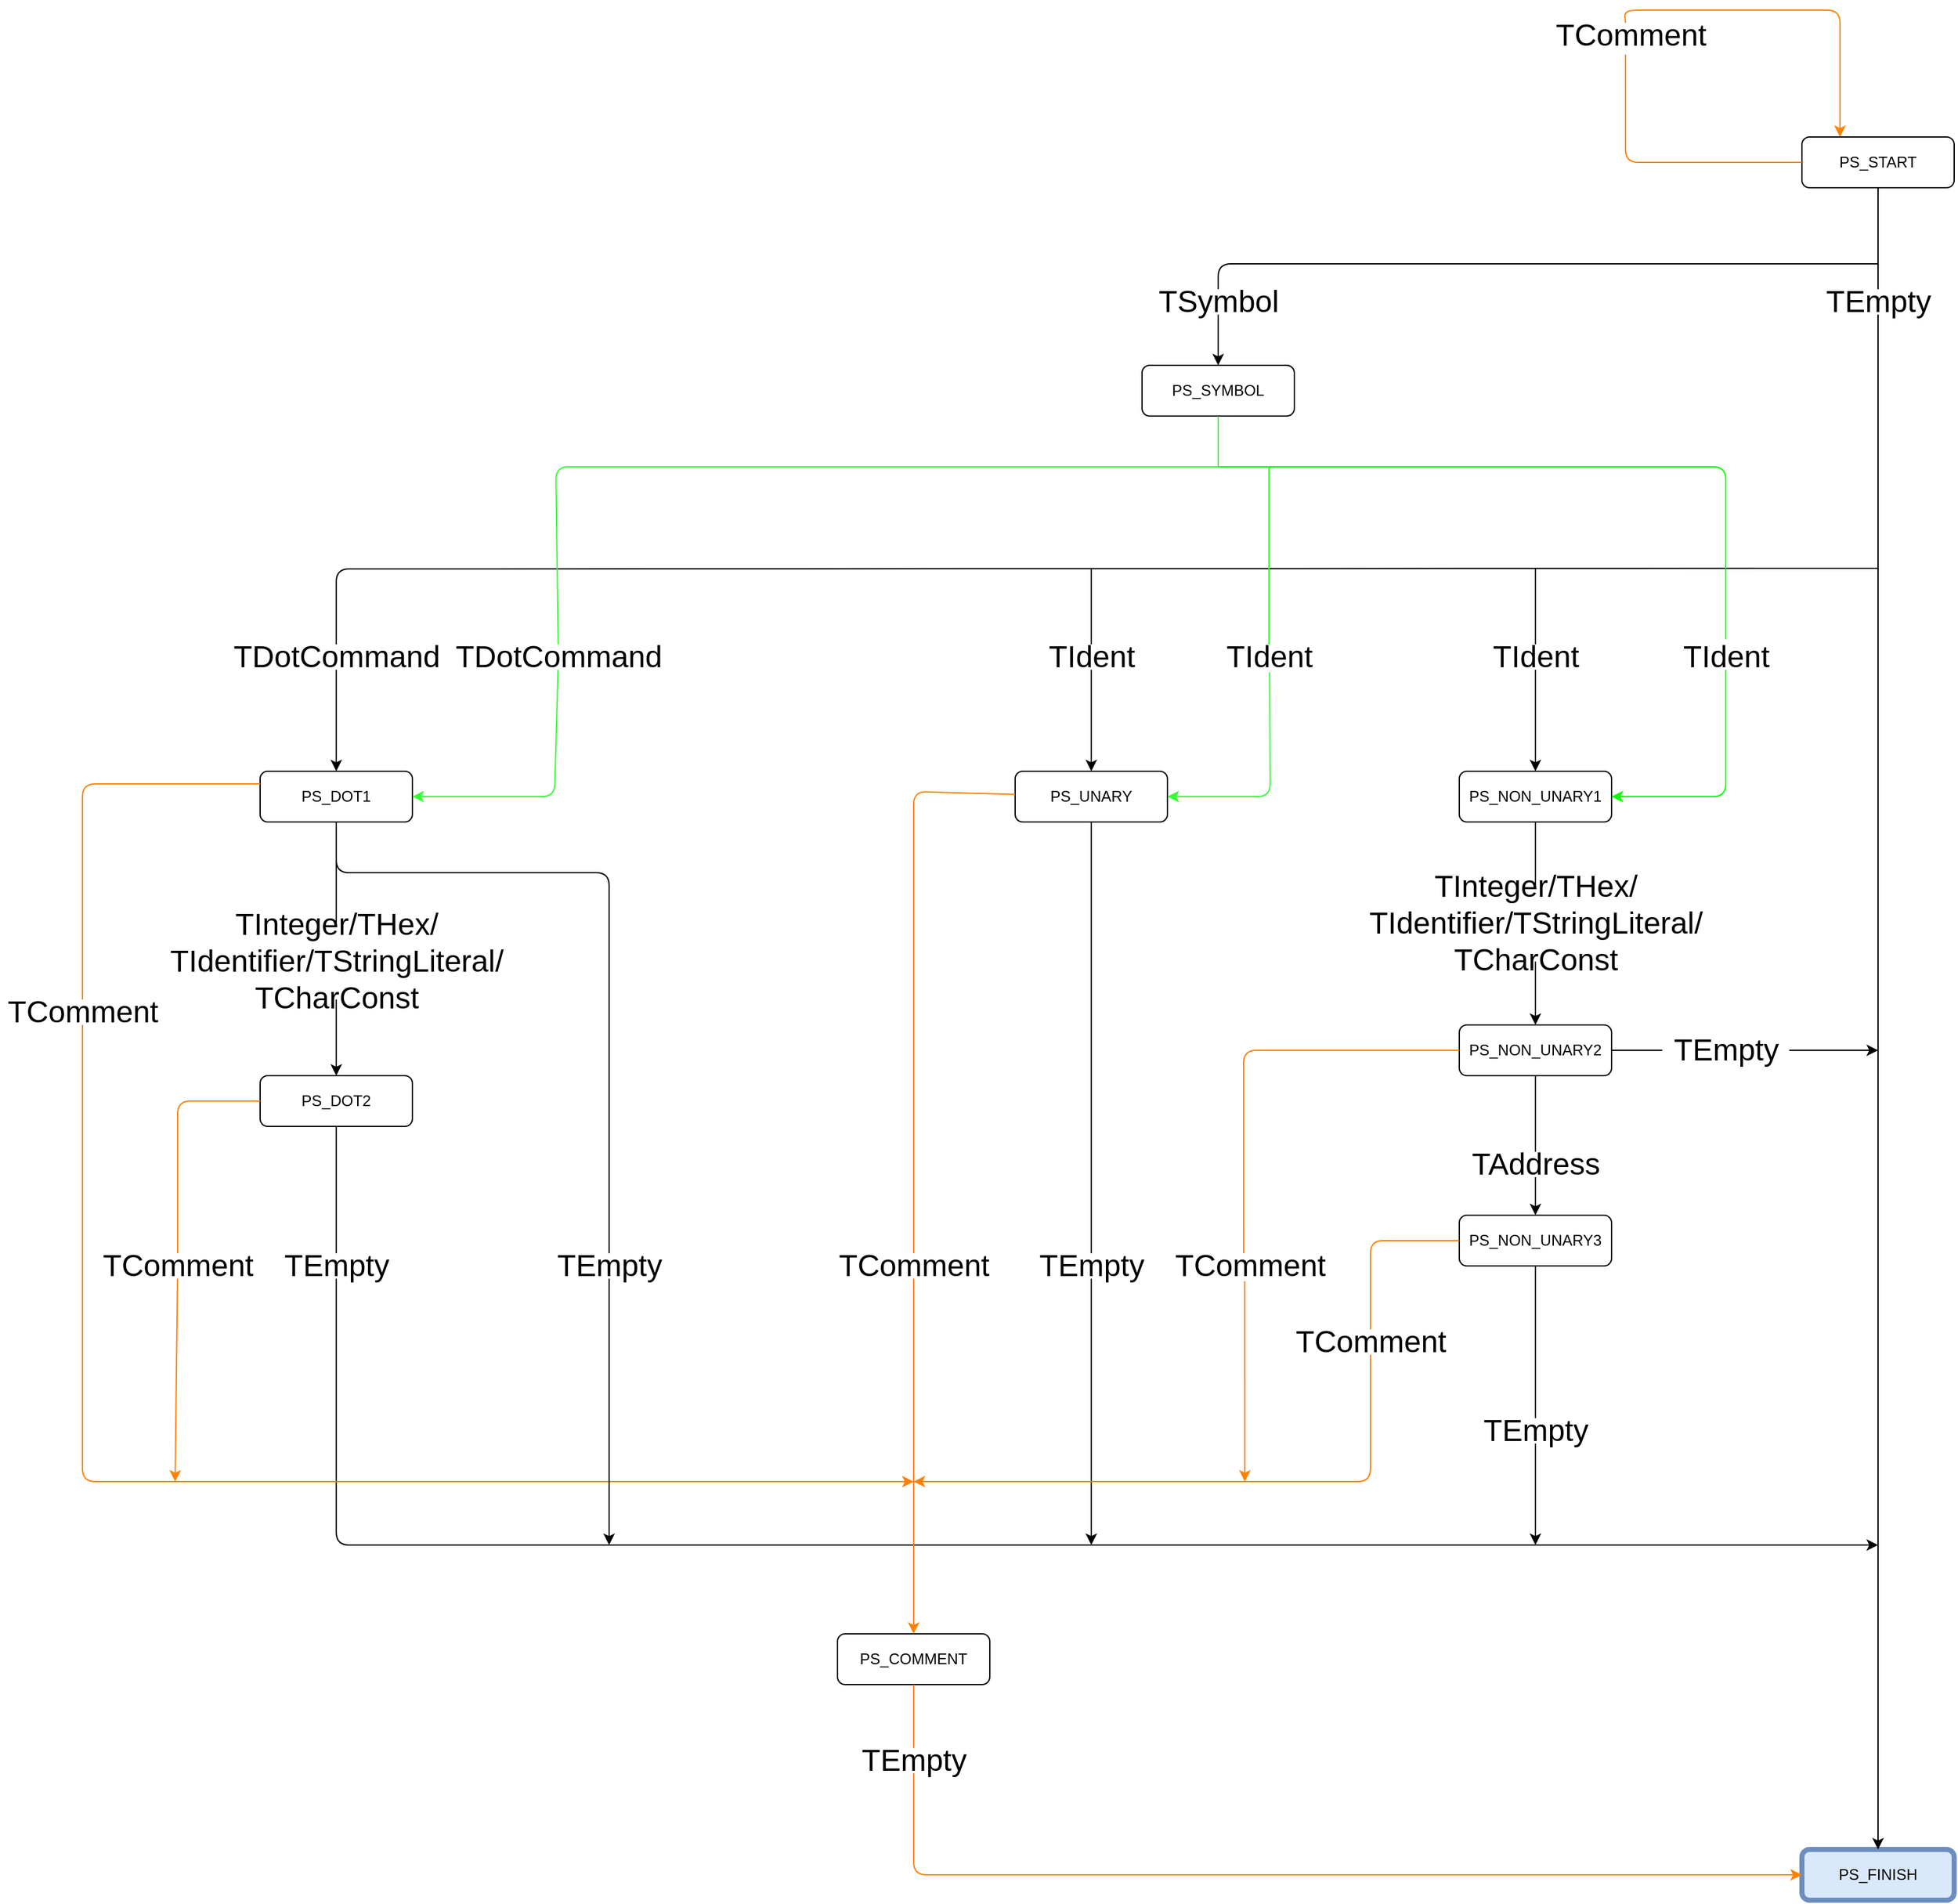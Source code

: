 <mxfile version="15.0.6" type="github" pages="5">
  <diagram name="Translator" id="MH78IomrJqzAsg-W4SIo">
    <mxGraphModel dx="2047" dy="2281" grid="1" gridSize="10" guides="1" tooltips="1" connect="1" arrows="1" fold="1" page="1" pageScale="1" pageWidth="827" pageHeight="1169" math="0" shadow="0">
      <root>
        <mxCell id="WIyWlLk6GJQsqaUBKTNV-0" />
        <mxCell id="WIyWlLk6GJQsqaUBKTNV-1" parent="WIyWlLk6GJQsqaUBKTNV-0" />
        <mxCell id="WIyWlLk6GJQsqaUBKTNV-3" value="PS_START" style="rounded=1;whiteSpace=wrap;html=1;fontSize=12;glass=0;strokeWidth=1;shadow=0;" parent="WIyWlLk6GJQsqaUBKTNV-1" vertex="1">
          <mxGeometry x="740" y="-60" width="120" height="40" as="geometry" />
        </mxCell>
        <mxCell id="9fOPiK6Cyf-GxQi1RAT0-7" style="edgeStyle=orthogonalEdgeStyle;rounded=0;orthogonalLoop=1;jettySize=auto;html=1;startArrow=none;" parent="WIyWlLk6GJQsqaUBKTNV-1" source="BwAWwdijLhmff7g70wNX-19" target="9fOPiK6Cyf-GxQi1RAT0-5" edge="1">
          <mxGeometry relative="1" as="geometry" />
        </mxCell>
        <mxCell id="9fOPiK6Cyf-GxQi1RAT0-0" value="PS_NON_UNARY1" style="rounded=1;whiteSpace=wrap;html=1;fontSize=12;glass=0;strokeWidth=1;shadow=0;" parent="WIyWlLk6GJQsqaUBKTNV-1" vertex="1">
          <mxGeometry x="470" y="440" width="120" height="40" as="geometry" />
        </mxCell>
        <mxCell id="9fOPiK6Cyf-GxQi1RAT0-11" style="edgeStyle=orthogonalEdgeStyle;rounded=0;orthogonalLoop=1;jettySize=auto;html=1;entryX=0.5;entryY=0;entryDx=0;entryDy=0;startArrow=none;" parent="WIyWlLk6GJQsqaUBKTNV-1" source="BwAWwdijLhmff7g70wNX-30" target="9fOPiK6Cyf-GxQi1RAT0-10" edge="1">
          <mxGeometry relative="1" as="geometry" />
        </mxCell>
        <mxCell id="9fOPiK6Cyf-GxQi1RAT0-1" value="PS_DOT1" style="rounded=1;whiteSpace=wrap;html=1;fontSize=12;glass=0;strokeWidth=1;shadow=0;" parent="WIyWlLk6GJQsqaUBKTNV-1" vertex="1">
          <mxGeometry x="-475" y="440" width="120" height="40" as="geometry" />
        </mxCell>
        <mxCell id="9fOPiK6Cyf-GxQi1RAT0-4" value="PS_FINISH" style="rounded=1;whiteSpace=wrap;html=1;fontSize=12;glass=0;strokeWidth=4;shadow=0;fillColor=#dae8fc;strokeColor=#6c8ebf;" parent="WIyWlLk6GJQsqaUBKTNV-1" vertex="1">
          <mxGeometry x="740" y="1290" width="120" height="40" as="geometry" />
        </mxCell>
        <mxCell id="9fOPiK6Cyf-GxQi1RAT0-9" style="edgeStyle=orthogonalEdgeStyle;rounded=0;orthogonalLoop=1;jettySize=auto;html=1;entryX=0.5;entryY=0;entryDx=0;entryDy=0;startArrow=none;" parent="WIyWlLk6GJQsqaUBKTNV-1" source="BwAWwdijLhmff7g70wNX-21" target="9fOPiK6Cyf-GxQi1RAT0-8" edge="1">
          <mxGeometry relative="1" as="geometry">
            <mxPoint x="530" y="575" as="targetPoint" />
          </mxGeometry>
        </mxCell>
        <mxCell id="9fOPiK6Cyf-GxQi1RAT0-5" value="PS_NON_UNARY2" style="rounded=1;whiteSpace=wrap;html=1;fontSize=12;glass=0;strokeWidth=1;shadow=0;" parent="WIyWlLk6GJQsqaUBKTNV-1" vertex="1">
          <mxGeometry x="470" y="640" width="120" height="40" as="geometry" />
        </mxCell>
        <mxCell id="9fOPiK6Cyf-GxQi1RAT0-8" value="PS_NON_UNARY3" style="rounded=1;whiteSpace=wrap;html=1;fontSize=12;glass=0;strokeWidth=1;shadow=0;" parent="WIyWlLk6GJQsqaUBKTNV-1" vertex="1">
          <mxGeometry x="470" y="790" width="120" height="40" as="geometry" />
        </mxCell>
        <mxCell id="9fOPiK6Cyf-GxQi1RAT0-10" value="PS_DOT2" style="rounded=1;whiteSpace=wrap;html=1;fontSize=12;glass=0;strokeWidth=1;shadow=0;" parent="WIyWlLk6GJQsqaUBKTNV-1" vertex="1">
          <mxGeometry x="-475" y="680" width="120" height="40" as="geometry" />
        </mxCell>
        <mxCell id="9fOPiK6Cyf-GxQi1RAT0-36" style="edgeStyle=orthogonalEdgeStyle;rounded=1;orthogonalLoop=1;jettySize=auto;html=1;exitX=0.5;exitY=1;exitDx=0;exitDy=0;startArrow=none;" parent="WIyWlLk6GJQsqaUBKTNV-1" source="BwAWwdijLhmff7g70wNX-26" edge="1">
          <mxGeometry relative="1" as="geometry">
            <Array as="points">
              <mxPoint x="-415" y="1050" />
              <mxPoint x="800" y="1050" />
            </Array>
            <mxPoint x="800" y="1050" as="targetPoint" />
          </mxGeometry>
        </mxCell>
        <mxCell id="9fOPiK6Cyf-GxQi1RAT0-17" value="PS_UNARY" style="rounded=1;whiteSpace=wrap;html=1;fontSize=12;glass=0;strokeWidth=1;shadow=0;" parent="WIyWlLk6GJQsqaUBKTNV-1" vertex="1">
          <mxGeometry x="120" y="440" width="120" height="40" as="geometry" />
        </mxCell>
        <mxCell id="9fOPiK6Cyf-GxQi1RAT0-22" style="edgeStyle=orthogonalEdgeStyle;rounded=1;orthogonalLoop=1;jettySize=auto;html=1;startArrow=none;" parent="WIyWlLk6GJQsqaUBKTNV-1" source="BwAWwdijLhmff7g70wNX-2" target="9fOPiK6Cyf-GxQi1RAT0-1" edge="1">
          <mxGeometry relative="1" as="geometry">
            <mxPoint x="415" y="280" as="sourcePoint" />
            <mxPoint x="545" y="355" as="targetPoint" />
          </mxGeometry>
        </mxCell>
        <mxCell id="9fOPiK6Cyf-GxQi1RAT0-44" style="edgeStyle=orthogonalEdgeStyle;rounded=1;orthogonalLoop=1;jettySize=auto;html=1;entryX=1;entryY=0.5;entryDx=0;entryDy=0;strokeColor=#00FF00;startArrow=none;" parent="WIyWlLk6GJQsqaUBKTNV-1" source="BwAWwdijLhmff7g70wNX-64" target="9fOPiK6Cyf-GxQi1RAT0-0" edge="1">
          <mxGeometry relative="1" as="geometry">
            <mxPoint x="280" y="200" as="sourcePoint" />
            <Array as="points">
              <mxPoint x="680" y="460" />
            </Array>
          </mxGeometry>
        </mxCell>
        <mxCell id="9fOPiK6Cyf-GxQi1RAT0-40" value="PS_SYMBOL" style="rounded=1;whiteSpace=wrap;html=1;fontSize=12;glass=0;strokeWidth=1;shadow=0;" parent="WIyWlLk6GJQsqaUBKTNV-1" vertex="1">
          <mxGeometry x="220" y="120" width="120" height="40" as="geometry" />
        </mxCell>
        <mxCell id="9fOPiK6Cyf-GxQi1RAT0-56" value="" style="endArrow=classic;html=1;entryX=0.5;entryY=0;entryDx=0;entryDy=0;rounded=1;startArrow=none;" parent="WIyWlLk6GJQsqaUBKTNV-1" source="BwAWwdijLhmff7g70wNX-0" target="9fOPiK6Cyf-GxQi1RAT0-40" edge="1">
          <mxGeometry width="50" height="50" relative="1" as="geometry">
            <mxPoint x="280" y="-200" as="sourcePoint" />
            <mxPoint x="310" y="170" as="targetPoint" />
          </mxGeometry>
        </mxCell>
        <mxCell id="9fOPiK6Cyf-GxQi1RAT0-57" value="" style="endArrow=classic;html=1;strokeColor=#000000;entryX=0.5;entryY=0;entryDx=0;entryDy=0;startArrow=none;" parent="WIyWlLk6GJQsqaUBKTNV-1" source="BwAWwdijLhmff7g70wNX-7" target="9fOPiK6Cyf-GxQi1RAT0-17" edge="1">
          <mxGeometry width="50" height="50" relative="1" as="geometry">
            <mxPoint x="180" y="280" as="sourcePoint" />
            <mxPoint x="340" y="330" as="targetPoint" />
          </mxGeometry>
        </mxCell>
        <mxCell id="9fOPiK6Cyf-GxQi1RAT0-58" value="" style="endArrow=classic;html=1;strokeColor=#000000;startArrow=none;" parent="WIyWlLk6GJQsqaUBKTNV-1" source="BwAWwdijLhmff7g70wNX-11" target="9fOPiK6Cyf-GxQi1RAT0-0" edge="1">
          <mxGeometry width="50" height="50" relative="1" as="geometry">
            <mxPoint x="530" y="280" as="sourcePoint" />
            <mxPoint x="310" y="330" as="targetPoint" />
          </mxGeometry>
        </mxCell>
        <mxCell id="9fOPiK6Cyf-GxQi1RAT0-64" value="" style="endArrow=classic;html=1;strokeColor=#FF8000;startArrow=none;" parent="WIyWlLk6GJQsqaUBKTNV-1" source="WIeI2wsOQVtEv-334S1N-3" edge="1">
          <mxGeometry width="50" height="50" relative="1" as="geometry">
            <mxPoint x="-680" y="540" as="sourcePoint" />
            <mxPoint x="40" y="1000" as="targetPoint" />
            <Array as="points">
              <mxPoint x="-615" y="1000" />
            </Array>
          </mxGeometry>
        </mxCell>
        <mxCell id="9fOPiK6Cyf-GxQi1RAT0-65" value="PS_COMMENT" style="rounded=1;whiteSpace=wrap;html=1;fontSize=12;glass=0;strokeWidth=1;shadow=0;" parent="WIyWlLk6GJQsqaUBKTNV-1" vertex="1">
          <mxGeometry x="-20" y="1120" width="120" height="40" as="geometry" />
        </mxCell>
        <mxCell id="9fOPiK6Cyf-GxQi1RAT0-67" value="" style="endArrow=classic;html=1;strokeColor=#FF8000;exitX=0.5;exitY=1;exitDx=0;exitDy=0;startArrow=none;entryX=0.5;entryY=0;entryDx=0;entryDy=0;" parent="WIyWlLk6GJQsqaUBKTNV-1" source="BwAWwdijLhmff7g70wNX-74" target="9fOPiK6Cyf-GxQi1RAT0-65" edge="1">
          <mxGeometry width="50" height="50" relative="1" as="geometry">
            <mxPoint x="100" y="490" as="sourcePoint" />
            <mxPoint x="40" y="1000" as="targetPoint" />
            <Array as="points" />
          </mxGeometry>
        </mxCell>
        <mxCell id="9fOPiK6Cyf-GxQi1RAT0-73" value="" style="endArrow=classic;html=1;strokeColor=#000000;exitX=0.5;exitY=1;exitDx=0;exitDy=0;startArrow=none;" parent="WIyWlLk6GJQsqaUBKTNV-1" source="BwAWwdijLhmff7g70wNX-25" edge="1">
          <mxGeometry width="50" height="50" relative="1" as="geometry">
            <mxPoint x="130" y="820" as="sourcePoint" />
            <mxPoint x="180" y="1050" as="targetPoint" />
          </mxGeometry>
        </mxCell>
        <mxCell id="9fOPiK6Cyf-GxQi1RAT0-76" value="" style="endArrow=classic;html=1;strokeColor=#FF8000;startArrow=none;" parent="WIyWlLk6GJQsqaUBKTNV-1" source="BwAWwdijLhmff7g70wNX-46" target="9fOPiK6Cyf-GxQi1RAT0-4" edge="1">
          <mxGeometry width="50" height="50" relative="1" as="geometry">
            <mxPoint x="40" y="1280" as="sourcePoint" />
            <mxPoint x="-80" y="1140" as="targetPoint" />
            <Array as="points">
              <mxPoint x="40" y="1310" />
            </Array>
          </mxGeometry>
        </mxCell>
        <mxCell id="9fOPiK6Cyf-GxQi1RAT0-79" value="" style="endArrow=classic;html=1;strokeColor=#FF8000;startArrow=none;exitX=0.469;exitY=1.1;exitDx=0;exitDy=0;exitPerimeter=0;" parent="WIyWlLk6GJQsqaUBKTNV-1" source="BwAWwdijLhmff7g70wNX-55" edge="1">
          <mxGeometry width="50" height="50" relative="1" as="geometry">
            <mxPoint x="360" y="640" as="sourcePoint" />
            <mxPoint x="301" y="1000" as="targetPoint" />
            <Array as="points" />
          </mxGeometry>
        </mxCell>
        <mxCell id="BwAWwdijLhmff7g70wNX-2" value="&lt;span style=&quot;font-size: 24px&quot;&gt;TDotCommand&lt;/span&gt;" style="text;html=1;align=center;verticalAlign=middle;resizable=0;points=[];autosize=1;strokeColor=none;" parent="WIyWlLk6GJQsqaUBKTNV-1" vertex="1">
          <mxGeometry x="-505" y="340" width="180" height="20" as="geometry" />
        </mxCell>
        <mxCell id="BwAWwdijLhmff7g70wNX-3" value="" style="edgeStyle=orthogonalEdgeStyle;rounded=1;orthogonalLoop=1;jettySize=auto;html=1;endArrow=none;" parent="WIyWlLk6GJQsqaUBKTNV-1" target="BwAWwdijLhmff7g70wNX-2" edge="1">
          <mxGeometry relative="1" as="geometry">
            <mxPoint x="800" y="280" as="sourcePoint" />
            <mxPoint x="-180" y="440" as="targetPoint" />
          </mxGeometry>
        </mxCell>
        <mxCell id="BwAWwdijLhmff7g70wNX-0" value="&lt;font style=&quot;font-size: 24px&quot;&gt;TSymbol&lt;/font&gt;" style="text;html=1;align=center;verticalAlign=middle;resizable=0;points=[];autosize=1;strokeColor=none;" parent="WIyWlLk6GJQsqaUBKTNV-1" vertex="1">
          <mxGeometry x="225" y="60" width="110" height="20" as="geometry" />
        </mxCell>
        <mxCell id="BwAWwdijLhmff7g70wNX-6" value="" style="endArrow=none;html=1;entryX=0.5;entryY=0;entryDx=0;entryDy=0;rounded=1;" parent="WIyWlLk6GJQsqaUBKTNV-1" target="BwAWwdijLhmff7g70wNX-0" edge="1">
          <mxGeometry width="50" height="50" relative="1" as="geometry">
            <mxPoint x="800" y="40" as="sourcePoint" />
            <mxPoint x="280" y="-120" as="targetPoint" />
            <Array as="points">
              <mxPoint x="280" y="40" />
            </Array>
          </mxGeometry>
        </mxCell>
        <mxCell id="BwAWwdijLhmff7g70wNX-7" value="&lt;span style=&quot;font-size: 24px&quot;&gt;TIdent&lt;/span&gt;" style="text;html=1;align=center;verticalAlign=middle;resizable=0;points=[];autosize=1;strokeColor=none;" parent="WIyWlLk6GJQsqaUBKTNV-1" vertex="1">
          <mxGeometry x="140" y="340" width="80" height="20" as="geometry" />
        </mxCell>
        <mxCell id="BwAWwdijLhmff7g70wNX-8" value="" style="endArrow=none;html=1;strokeColor=#000000;entryX=0.5;entryY=0;entryDx=0;entryDy=0;" parent="WIyWlLk6GJQsqaUBKTNV-1" target="BwAWwdijLhmff7g70wNX-7" edge="1">
          <mxGeometry width="50" height="50" relative="1" as="geometry">
            <mxPoint x="180" y="280" as="sourcePoint" />
            <mxPoint x="180" y="450" as="targetPoint" />
          </mxGeometry>
        </mxCell>
        <mxCell id="BwAWwdijLhmff7g70wNX-11" value="&lt;span style=&quot;font-size: 24px&quot;&gt;TIdent&lt;/span&gt;" style="text;html=1;align=center;verticalAlign=middle;resizable=0;points=[];autosize=1;strokeColor=none;" parent="WIyWlLk6GJQsqaUBKTNV-1" vertex="1">
          <mxGeometry x="490" y="340" width="80" height="20" as="geometry" />
        </mxCell>
        <mxCell id="BwAWwdijLhmff7g70wNX-12" value="" style="endArrow=none;html=1;strokeColor=#000000;" parent="WIyWlLk6GJQsqaUBKTNV-1" target="BwAWwdijLhmff7g70wNX-11" edge="1">
          <mxGeometry width="50" height="50" relative="1" as="geometry">
            <mxPoint x="530" y="280" as="sourcePoint" />
            <mxPoint x="530" y="440" as="targetPoint" />
          </mxGeometry>
        </mxCell>
        <mxCell id="BwAWwdijLhmff7g70wNX-13" value="&lt;font style=&quot;font-size: 24px&quot;&gt;TEmpty&lt;/font&gt;" style="text;html=1;align=center;verticalAlign=middle;resizable=0;points=[];autosize=1;strokeColor=none;" parent="WIyWlLk6GJQsqaUBKTNV-1" vertex="1">
          <mxGeometry x="750" y="60" width="100" height="20" as="geometry" />
        </mxCell>
        <mxCell id="BwAWwdijLhmff7g70wNX-14" value="" style="rounded=0;html=1;jettySize=auto;orthogonalLoop=1;fontSize=11;endArrow=none;endFill=0;endSize=8;strokeWidth=1;shadow=0;labelBackgroundColor=none;edgeStyle=orthogonalEdgeStyle;entryX=0.5;entryY=0;entryDx=0;entryDy=0;" parent="WIyWlLk6GJQsqaUBKTNV-1" source="WIyWlLk6GJQsqaUBKTNV-3" target="BwAWwdijLhmff7g70wNX-13" edge="1">
          <mxGeometry relative="1" as="geometry">
            <mxPoint x="650" y="960" as="targetPoint" />
            <Array as="points" />
            <mxPoint x="650" y="-160" as="sourcePoint" />
          </mxGeometry>
        </mxCell>
        <mxCell id="BwAWwdijLhmff7g70wNX-19" value="&lt;span style=&quot;font-size: 24px&quot;&gt;TInteger/&lt;/span&gt;&lt;span style=&quot;font-size: 24px&quot;&gt;THex/&lt;/span&gt;&lt;span style=&quot;font-size: 24px&quot;&gt;&lt;br&gt;&lt;/span&gt;&lt;span style=&quot;font-size: 24px&quot;&gt;TIdentifier/TStringLiteral/&lt;br&gt;TCharConst&lt;/span&gt;" style="text;html=1;align=center;verticalAlign=middle;resizable=0;points=[];autosize=1;strokeColor=none;" parent="WIyWlLk6GJQsqaUBKTNV-1" vertex="1">
          <mxGeometry x="390" y="530" width="280" height="60" as="geometry" />
        </mxCell>
        <mxCell id="BwAWwdijLhmff7g70wNX-20" value="" style="edgeStyle=orthogonalEdgeStyle;rounded=0;orthogonalLoop=1;jettySize=auto;html=1;endArrow=none;" parent="WIyWlLk6GJQsqaUBKTNV-1" source="9fOPiK6Cyf-GxQi1RAT0-0" target="BwAWwdijLhmff7g70wNX-19" edge="1">
          <mxGeometry relative="1" as="geometry">
            <mxPoint x="530" y="480" as="sourcePoint" />
            <mxPoint x="530" y="630" as="targetPoint" />
          </mxGeometry>
        </mxCell>
        <mxCell id="BwAWwdijLhmff7g70wNX-21" value="&lt;font style=&quot;font-size: 24px&quot;&gt;TAddress&lt;/font&gt;" style="text;html=1;align=center;verticalAlign=middle;resizable=0;points=[];autosize=1;strokeColor=none;" parent="WIyWlLk6GJQsqaUBKTNV-1" vertex="1">
          <mxGeometry x="470" y="740" width="120" height="20" as="geometry" />
        </mxCell>
        <mxCell id="BwAWwdijLhmff7g70wNX-22" value="" style="edgeStyle=orthogonalEdgeStyle;rounded=0;orthogonalLoop=1;jettySize=auto;html=1;entryX=0.5;entryY=0;entryDx=0;entryDy=0;endArrow=none;" parent="WIyWlLk6GJQsqaUBKTNV-1" source="9fOPiK6Cyf-GxQi1RAT0-5" target="BwAWwdijLhmff7g70wNX-21" edge="1">
          <mxGeometry relative="1" as="geometry">
            <mxPoint x="530" y="740" as="targetPoint" />
            <mxPoint x="530" y="670" as="sourcePoint" />
          </mxGeometry>
        </mxCell>
        <mxCell id="83g08oiITud95jSrjmNW-4" style="edgeStyle=orthogonalEdgeStyle;rounded=0;orthogonalLoop=1;jettySize=auto;html=1;" parent="WIyWlLk6GJQsqaUBKTNV-1" source="BwAWwdijLhmff7g70wNX-23" edge="1">
          <mxGeometry relative="1" as="geometry">
            <mxPoint x="530" y="1050" as="targetPoint" />
          </mxGeometry>
        </mxCell>
        <mxCell id="BwAWwdijLhmff7g70wNX-23" value="&lt;font style=&quot;font-size: 24px&quot;&gt;TEmpty&lt;/font&gt;" style="text;html=1;align=center;verticalAlign=middle;resizable=0;points=[];autosize=1;strokeColor=none;" parent="WIyWlLk6GJQsqaUBKTNV-1" vertex="1">
          <mxGeometry x="480" y="950" width="100" height="20" as="geometry" />
        </mxCell>
        <mxCell id="BwAWwdijLhmff7g70wNX-24" value="" style="endArrow=none;html=1;strokeColor=#000000;exitX=0.5;exitY=1;exitDx=0;exitDy=0;" parent="WIyWlLk6GJQsqaUBKTNV-1" source="9fOPiK6Cyf-GxQi1RAT0-8" target="BwAWwdijLhmff7g70wNX-23" edge="1">
          <mxGeometry width="50" height="50" relative="1" as="geometry">
            <mxPoint x="530" y="830" as="sourcePoint" />
            <mxPoint x="530" y="920" as="targetPoint" />
            <Array as="points" />
          </mxGeometry>
        </mxCell>
        <mxCell id="BwAWwdijLhmff7g70wNX-26" value="&lt;font style=&quot;font-size: 24px&quot;&gt;TEmpty&lt;/font&gt;" style="text;html=1;align=center;verticalAlign=middle;resizable=0;points=[];autosize=1;strokeColor=none;" parent="WIyWlLk6GJQsqaUBKTNV-1" vertex="1">
          <mxGeometry x="-465" y="820" width="100" height="20" as="geometry" />
        </mxCell>
        <mxCell id="BwAWwdijLhmff7g70wNX-27" value="" style="edgeStyle=orthogonalEdgeStyle;rounded=1;orthogonalLoop=1;jettySize=auto;html=1;entryX=0.5;entryY=0;entryDx=0;entryDy=0;exitX=0.5;exitY=1;exitDx=0;exitDy=0;endArrow=none;" parent="WIyWlLk6GJQsqaUBKTNV-1" source="9fOPiK6Cyf-GxQi1RAT0-10" target="BwAWwdijLhmff7g70wNX-26" edge="1">
          <mxGeometry relative="1" as="geometry">
            <Array as="points" />
            <mxPoint x="-415" y="680" as="sourcePoint" />
            <mxPoint x="505" y="1050" as="targetPoint" />
          </mxGeometry>
        </mxCell>
        <mxCell id="BwAWwdijLhmff7g70wNX-25" value="&lt;font style=&quot;font-size: 24px&quot;&gt;TEmpty&lt;/font&gt;" style="text;html=1;align=center;verticalAlign=middle;resizable=0;points=[];autosize=1;strokeColor=none;" parent="WIyWlLk6GJQsqaUBKTNV-1" vertex="1">
          <mxGeometry x="130" y="820" width="100" height="20" as="geometry" />
        </mxCell>
        <mxCell id="BwAWwdijLhmff7g70wNX-28" value="" style="endArrow=none;html=1;strokeColor=#000000;exitX=0.5;exitY=1;exitDx=0;exitDy=0;" parent="WIyWlLk6GJQsqaUBKTNV-1" source="9fOPiK6Cyf-GxQi1RAT0-17" target="BwAWwdijLhmff7g70wNX-25" edge="1">
          <mxGeometry width="50" height="50" relative="1" as="geometry">
            <mxPoint x="180" y="490" as="sourcePoint" />
            <mxPoint x="180" y="920" as="targetPoint" />
          </mxGeometry>
        </mxCell>
        <mxCell id="BwAWwdijLhmff7g70wNX-30" value="&lt;span style=&quot;font-size: 24px&quot;&gt;TInteger/&lt;/span&gt;&lt;span style=&quot;font-size: 24px&quot;&gt;THex/&lt;/span&gt;&lt;span style=&quot;font-size: 24px&quot;&gt;&lt;br&gt;&lt;/span&gt;&lt;span style=&quot;font-size: 24px&quot;&gt;TIdentifier/TStringLiteral/&lt;br&gt;TCharConst&lt;/span&gt;" style="text;html=1;align=center;verticalAlign=middle;resizable=0;points=[];autosize=1;strokeColor=none;" parent="WIyWlLk6GJQsqaUBKTNV-1" vertex="1">
          <mxGeometry x="-555" y="560" width="280" height="60" as="geometry" />
        </mxCell>
        <mxCell id="BwAWwdijLhmff7g70wNX-33" value="" style="edgeStyle=orthogonalEdgeStyle;rounded=0;orthogonalLoop=1;jettySize=auto;html=1;entryX=0.5;entryY=0;entryDx=0;entryDy=0;endArrow=none;" parent="WIyWlLk6GJQsqaUBKTNV-1" source="9fOPiK6Cyf-GxQi1RAT0-1" target="BwAWwdijLhmff7g70wNX-30" edge="1">
          <mxGeometry relative="1" as="geometry">
            <mxPoint x="-415" y="480" as="sourcePoint" />
            <mxPoint x="-415" y="640" as="targetPoint" />
          </mxGeometry>
        </mxCell>
        <mxCell id="BwAWwdijLhmff7g70wNX-34" value="&lt;font style=&quot;font-size: 24px&quot;&gt;TComment&lt;/font&gt;" style="text;html=1;align=center;verticalAlign=middle;resizable=0;points=[];autosize=1;strokeColor=none;" parent="WIyWlLk6GJQsqaUBKTNV-1" vertex="1">
          <mxGeometry x="-605" y="820" width="130" height="20" as="geometry" />
        </mxCell>
        <mxCell id="BwAWwdijLhmff7g70wNX-39" value="" style="endArrow=none;html=1;strokeColor=#FF8000;startArrow=none;" parent="WIyWlLk6GJQsqaUBKTNV-1" source="9fOPiK6Cyf-GxQi1RAT0-10" target="BwAWwdijLhmff7g70wNX-34" edge="1">
          <mxGeometry width="50" height="50" relative="1" as="geometry">
            <mxPoint x="-415" y="680" as="sourcePoint" />
            <mxPoint x="-615" y="930" as="targetPoint" />
            <Array as="points">
              <mxPoint x="-540" y="700" />
            </Array>
          </mxGeometry>
        </mxCell>
        <mxCell id="BwAWwdijLhmff7g70wNX-41" value="" style="endArrow=classic;html=1;exitX=1;exitY=0.5;exitDx=0;exitDy=0;startArrow=none;" parent="WIyWlLk6GJQsqaUBKTNV-1" source="BwAWwdijLhmff7g70wNX-42" edge="1">
          <mxGeometry width="50" height="50" relative="1" as="geometry">
            <mxPoint x="620" y="690" as="sourcePoint" />
            <mxPoint x="800" y="660" as="targetPoint" />
          </mxGeometry>
        </mxCell>
        <mxCell id="BwAWwdijLhmff7g70wNX-42" value="&lt;font style=&quot;font-size: 24px&quot;&gt;TEmpty&lt;/font&gt;" style="text;html=1;align=center;verticalAlign=middle;resizable=0;points=[];autosize=1;strokeColor=none;" parent="WIyWlLk6GJQsqaUBKTNV-1" vertex="1">
          <mxGeometry x="630" y="650" width="100" height="20" as="geometry" />
        </mxCell>
        <mxCell id="BwAWwdijLhmff7g70wNX-43" value="" style="endArrow=none;html=1;exitX=1;exitY=0.5;exitDx=0;exitDy=0;" parent="WIyWlLk6GJQsqaUBKTNV-1" source="9fOPiK6Cyf-GxQi1RAT0-5" target="BwAWwdijLhmff7g70wNX-42" edge="1">
          <mxGeometry width="50" height="50" relative="1" as="geometry">
            <mxPoint x="590" y="660" as="sourcePoint" />
            <mxPoint x="740" y="660" as="targetPoint" />
          </mxGeometry>
        </mxCell>
        <mxCell id="BwAWwdijLhmff7g70wNX-46" value="&lt;font style=&quot;font-size: 24px&quot;&gt;TEmpty&lt;/font&gt;" style="text;html=1;align=center;verticalAlign=middle;resizable=0;points=[];autosize=1;strokeColor=none;" parent="WIyWlLk6GJQsqaUBKTNV-1" vertex="1">
          <mxGeometry x="-10" y="1210" width="100" height="20" as="geometry" />
        </mxCell>
        <mxCell id="BwAWwdijLhmff7g70wNX-47" value="" style="endArrow=none;html=1;exitX=0.5;exitY=1;exitDx=0;exitDy=0;strokeColor=#FF8000;" parent="WIyWlLk6GJQsqaUBKTNV-1" source="9fOPiK6Cyf-GxQi1RAT0-65" target="BwAWwdijLhmff7g70wNX-46" edge="1">
          <mxGeometry width="50" height="50" relative="1" as="geometry">
            <mxPoint x="-615" y="920" as="sourcePoint" />
            <mxPoint x="-235" y="1000" as="targetPoint" />
            <Array as="points" />
          </mxGeometry>
        </mxCell>
        <mxCell id="BwAWwdijLhmff7g70wNX-55" value="&lt;font style=&quot;font-size: 24px&quot;&gt;TComment&lt;/font&gt;" style="text;html=1;align=center;verticalAlign=middle;resizable=0;points=[];autosize=1;strokeColor=none;" parent="WIyWlLk6GJQsqaUBKTNV-1" vertex="1">
          <mxGeometry x="240" y="820" width="130" height="20" as="geometry" />
        </mxCell>
        <mxCell id="BwAWwdijLhmff7g70wNX-56" value="" style="endArrow=none;html=1;strokeColor=#FF8000;entryX=0.462;entryY=0;entryDx=0;entryDy=0;entryPerimeter=0;" parent="WIyWlLk6GJQsqaUBKTNV-1" source="9fOPiK6Cyf-GxQi1RAT0-5" target="BwAWwdijLhmff7g70wNX-55" edge="1">
          <mxGeometry width="50" height="50" relative="1" as="geometry">
            <mxPoint x="530" y="480" as="sourcePoint" />
            <mxPoint x="360" y="610" as="targetPoint" />
            <Array as="points">
              <mxPoint x="430" y="660" />
              <mxPoint x="300" y="660" />
            </Array>
          </mxGeometry>
        </mxCell>
        <mxCell id="BwAWwdijLhmff7g70wNX-58" value="&lt;span style=&quot;font-size: 24px&quot;&gt;TDotCommand&lt;/span&gt;" style="text;html=1;align=center;verticalAlign=middle;resizable=0;points=[];autosize=1;strokeColor=none;" parent="WIyWlLk6GJQsqaUBKTNV-1" vertex="1">
          <mxGeometry x="-330" y="340" width="180" height="20" as="geometry" />
        </mxCell>
        <mxCell id="BwAWwdijLhmff7g70wNX-64" value="&lt;span style=&quot;font-size: 24px&quot;&gt;TIdent&lt;/span&gt;" style="text;html=1;align=center;verticalAlign=middle;resizable=0;points=[];autosize=1;strokeColor=none;" parent="WIyWlLk6GJQsqaUBKTNV-1" vertex="1">
          <mxGeometry x="640" y="340" width="80" height="20" as="geometry" />
        </mxCell>
        <mxCell id="BwAWwdijLhmff7g70wNX-68" value="" style="edgeStyle=orthogonalEdgeStyle;rounded=1;orthogonalLoop=1;jettySize=auto;html=1;strokeColor=#00FF00;endArrow=none;" parent="WIyWlLk6GJQsqaUBKTNV-1" edge="1">
          <mxGeometry relative="1" as="geometry">
            <mxPoint x="280" y="200" as="sourcePoint" />
            <Array as="points">
              <mxPoint x="280" y="200" />
              <mxPoint x="680" y="200" />
            </Array>
            <mxPoint x="680" y="336" as="targetPoint" />
          </mxGeometry>
        </mxCell>
        <mxCell id="BwAWwdijLhmff7g70wNX-72" value="&lt;span style=&quot;font-size: 24px&quot;&gt;TIdent&lt;/span&gt;" style="text;html=1;align=center;verticalAlign=middle;resizable=0;points=[];autosize=1;strokeColor=none;" parent="WIyWlLk6GJQsqaUBKTNV-1" vertex="1">
          <mxGeometry x="280" y="340" width="80" height="20" as="geometry" />
        </mxCell>
        <mxCell id="BwAWwdijLhmff7g70wNX-74" value="&lt;font style=&quot;font-size: 24px&quot;&gt;TComment&lt;/font&gt;" style="text;html=1;align=center;verticalAlign=middle;resizable=0;points=[];autosize=1;strokeColor=none;" parent="WIyWlLk6GJQsqaUBKTNV-1" vertex="1">
          <mxGeometry x="-25" y="820" width="130" height="20" as="geometry" />
        </mxCell>
        <mxCell id="BwAWwdijLhmff7g70wNX-75" value="" style="endArrow=none;html=1;strokeColor=#FF8000;" parent="WIyWlLk6GJQsqaUBKTNV-1" source="9fOPiK6Cyf-GxQi1RAT0-17" target="BwAWwdijLhmff7g70wNX-74" edge="1">
          <mxGeometry width="50" height="50" relative="1" as="geometry">
            <mxPoint x="180" y="490" as="sourcePoint" />
            <mxPoint x="80" y="840" as="targetPoint" />
            <Array as="points">
              <mxPoint x="40" y="456" />
            </Array>
          </mxGeometry>
        </mxCell>
        <mxCell id="BwAWwdijLhmff7g70wNX-76" value="" style="endArrow=classic;html=1;strokeColor=#FF8000;exitX=0.469;exitY=0;exitDx=0;exitDy=0;entryX=0.25;entryY=0;entryDx=0;entryDy=0;startArrow=none;exitPerimeter=0;" parent="WIyWlLk6GJQsqaUBKTNV-1" source="BwAWwdijLhmff7g70wNX-79" target="WIyWlLk6GJQsqaUBKTNV-3" edge="1">
          <mxGeometry width="50" height="50" relative="1" as="geometry">
            <mxPoint x="390" y="130" as="sourcePoint" />
            <mxPoint x="700" y="-160" as="targetPoint" />
            <Array as="points">
              <mxPoint x="600" y="-160" />
              <mxPoint x="770" y="-160" />
            </Array>
          </mxGeometry>
        </mxCell>
        <mxCell id="BwAWwdijLhmff7g70wNX-79" value="&lt;font style=&quot;font-size: 24px&quot;&gt;TComment&lt;/font&gt;" style="text;html=1;align=center;verticalAlign=middle;resizable=0;points=[];autosize=1;strokeColor=none;" parent="WIyWlLk6GJQsqaUBKTNV-1" vertex="1">
          <mxGeometry x="540" y="-150" width="130" height="20" as="geometry" />
        </mxCell>
        <mxCell id="BwAWwdijLhmff7g70wNX-82" value="" style="endArrow=none;html=1;strokeColor=#FF8000;exitX=0;exitY=0.5;exitDx=0;exitDy=0;entryX=0.469;entryY=1.25;entryDx=0;entryDy=0;entryPerimeter=0;" parent="WIyWlLk6GJQsqaUBKTNV-1" source="WIyWlLk6GJQsqaUBKTNV-3" target="BwAWwdijLhmff7g70wNX-79" edge="1">
          <mxGeometry width="50" height="50" relative="1" as="geometry">
            <mxPoint x="740" y="-40" as="sourcePoint" />
            <mxPoint x="770" y="-60" as="targetPoint" />
            <Array as="points">
              <mxPoint x="601" y="-40" />
            </Array>
          </mxGeometry>
        </mxCell>
        <mxCell id="_FcQ6w-wz9mEZq4ZfC42-0" value="" style="endArrow=classic;html=1;exitX=0.5;exitY=1;exitDx=0;exitDy=0;exitPerimeter=0;" parent="WIyWlLk6GJQsqaUBKTNV-1" source="BwAWwdijLhmff7g70wNX-13" target="9fOPiK6Cyf-GxQi1RAT0-4" edge="1">
          <mxGeometry width="50" height="50" relative="1" as="geometry">
            <mxPoint x="520" y="370" as="sourcePoint" />
            <mxPoint x="570" y="320" as="targetPoint" />
          </mxGeometry>
        </mxCell>
        <mxCell id="_FcQ6w-wz9mEZq4ZfC42-2" value="" style="endArrow=classic;html=1;strokeColor=#33FF33;entryX=1;entryY=0.5;entryDx=0;entryDy=0;" parent="WIyWlLk6GJQsqaUBKTNV-1" source="BwAWwdijLhmff7g70wNX-58" target="9fOPiK6Cyf-GxQi1RAT0-1" edge="1">
          <mxGeometry width="50" height="50" relative="1" as="geometry">
            <mxPoint x="-310" y="373" as="sourcePoint" />
            <mxPoint x="120" y="340" as="targetPoint" />
            <Array as="points">
              <mxPoint x="-243" y="460" />
            </Array>
          </mxGeometry>
        </mxCell>
        <mxCell id="_FcQ6w-wz9mEZq4ZfC42-3" value="" style="endArrow=none;html=1;strokeColor=#33FF33;" parent="WIyWlLk6GJQsqaUBKTNV-1" source="BwAWwdijLhmff7g70wNX-58" edge="1">
          <mxGeometry width="50" height="50" relative="1" as="geometry">
            <mxPoint x="70" y="390" as="sourcePoint" />
            <mxPoint x="280" y="200" as="targetPoint" />
            <Array as="points">
              <mxPoint x="-242" y="200" />
            </Array>
          </mxGeometry>
        </mxCell>
        <mxCell id="lcEyt09xjSLfSt4ivCsN-3" value="" style="endArrow=classic;html=1;exitX=0.507;exitY=1.1;exitDx=0;exitDy=0;exitPerimeter=0;entryX=1;entryY=0.5;entryDx=0;entryDy=0;strokeColor=#33FF33;" parent="WIyWlLk6GJQsqaUBKTNV-1" source="BwAWwdijLhmff7g70wNX-72" target="9fOPiK6Cyf-GxQi1RAT0-17" edge="1">
          <mxGeometry width="50" height="50" relative="1" as="geometry">
            <mxPoint x="20" y="710" as="sourcePoint" />
            <mxPoint x="70" y="660" as="targetPoint" />
            <Array as="points">
              <mxPoint x="321" y="460" />
            </Array>
          </mxGeometry>
        </mxCell>
        <mxCell id="lcEyt09xjSLfSt4ivCsN-4" value="" style="endArrow=none;html=1;strokeColor=#33FF33;" parent="WIyWlLk6GJQsqaUBKTNV-1" target="BwAWwdijLhmff7g70wNX-72" edge="1">
          <mxGeometry width="50" height="50" relative="1" as="geometry">
            <mxPoint x="320" y="200" as="sourcePoint" />
            <mxPoint x="210" y="570" as="targetPoint" />
          </mxGeometry>
        </mxCell>
        <mxCell id="lcEyt09xjSLfSt4ivCsN-5" value="" style="endArrow=none;html=1;strokeColor=#33FF33;exitX=0.5;exitY=1;exitDx=0;exitDy=0;" parent="WIyWlLk6GJQsqaUBKTNV-1" source="9fOPiK6Cyf-GxQi1RAT0-40" edge="1">
          <mxGeometry width="50" height="50" relative="1" as="geometry">
            <mxPoint x="160" y="620" as="sourcePoint" />
            <mxPoint x="280" y="200" as="targetPoint" />
          </mxGeometry>
        </mxCell>
        <mxCell id="IXmrDewo1QXf85BInkCj-0" value="" style="endArrow=classic;html=1;exitX=0.5;exitY=1;exitDx=0;exitDy=0;startArrow=none;" parent="WIyWlLk6GJQsqaUBKTNV-1" source="IXmrDewo1QXf85BInkCj-1" edge="1">
          <mxGeometry width="50" height="50" relative="1" as="geometry">
            <mxPoint x="260" y="530" as="sourcePoint" />
            <mxPoint x="-200" y="1050" as="targetPoint" />
            <Array as="points" />
          </mxGeometry>
        </mxCell>
        <mxCell id="IXmrDewo1QXf85BInkCj-1" value="&lt;font style=&quot;font-size: 24px&quot;&gt;TEmpty&lt;/font&gt;" style="text;html=1;align=center;verticalAlign=middle;resizable=0;points=[];autosize=1;strokeColor=none;" parent="WIyWlLk6GJQsqaUBKTNV-1" vertex="1">
          <mxGeometry x="-250" y="820" width="100" height="20" as="geometry" />
        </mxCell>
        <mxCell id="IXmrDewo1QXf85BInkCj-2" value="" style="endArrow=none;html=1;exitX=0.5;exitY=1;exitDx=0;exitDy=0;" parent="WIyWlLk6GJQsqaUBKTNV-1" source="9fOPiK6Cyf-GxQi1RAT0-1" target="IXmrDewo1QXf85BInkCj-1" edge="1">
          <mxGeometry width="50" height="50" relative="1" as="geometry">
            <mxPoint x="-415" y="480" as="sourcePoint" />
            <mxPoint x="-200" y="920" as="targetPoint" />
            <Array as="points">
              <mxPoint x="-415" y="520" />
              <mxPoint x="-200" y="520" />
            </Array>
          </mxGeometry>
        </mxCell>
        <mxCell id="83g08oiITud95jSrjmNW-1" value="" style="endArrow=classic;html=1;strokeColor=#FF8000;startArrow=none;" parent="WIyWlLk6GJQsqaUBKTNV-1" source="83g08oiITud95jSrjmNW-2" edge="1">
          <mxGeometry width="50" height="50" relative="1" as="geometry">
            <mxPoint x="310.97" y="822" as="sourcePoint" />
            <mxPoint x="40" y="1000" as="targetPoint" />
            <Array as="points">
              <mxPoint x="400" y="1000" />
            </Array>
          </mxGeometry>
        </mxCell>
        <mxCell id="83g08oiITud95jSrjmNW-2" value="&lt;font style=&quot;font-size: 24px&quot;&gt;TComment&lt;/font&gt;" style="text;html=1;align=center;verticalAlign=middle;resizable=0;points=[];autosize=1;strokeColor=none;" parent="WIyWlLk6GJQsqaUBKTNV-1" vertex="1">
          <mxGeometry x="335" y="880" width="130" height="20" as="geometry" />
        </mxCell>
        <mxCell id="83g08oiITud95jSrjmNW-3" value="" style="endArrow=none;html=1;strokeColor=#FF8000;startArrow=none;" parent="WIyWlLk6GJQsqaUBKTNV-1" source="9fOPiK6Cyf-GxQi1RAT0-8" target="83g08oiITud95jSrjmNW-2" edge="1">
          <mxGeometry width="50" height="50" relative="1" as="geometry">
            <mxPoint x="530" y="830" as="sourcePoint" />
            <mxPoint x="40" y="1000" as="targetPoint" />
            <Array as="points">
              <mxPoint x="400" y="810" />
            </Array>
          </mxGeometry>
        </mxCell>
        <mxCell id="WIeI2wsOQVtEv-334S1N-2" value="" style="endArrow=classic;html=1;strokeColor=#FF8000;startArrow=none;" parent="WIyWlLk6GJQsqaUBKTNV-1" source="BwAWwdijLhmff7g70wNX-34" edge="1">
          <mxGeometry width="50" height="50" relative="1" as="geometry">
            <mxPoint x="-515" y="210" as="sourcePoint" />
            <mxPoint x="-542" y="1000" as="targetPoint" />
            <Array as="points" />
          </mxGeometry>
        </mxCell>
        <mxCell id="WIeI2wsOQVtEv-334S1N-3" value="&lt;font style=&quot;font-size: 24px&quot;&gt;TComment&lt;/font&gt;" style="text;html=1;align=center;verticalAlign=middle;resizable=0;points=[];autosize=1;strokeColor=none;" parent="WIyWlLk6GJQsqaUBKTNV-1" vertex="1">
          <mxGeometry x="-680" y="620" width="130" height="20" as="geometry" />
        </mxCell>
        <mxCell id="WIeI2wsOQVtEv-334S1N-4" value="" style="endArrow=none;html=1;strokeColor=#FF8000;startArrow=none;exitX=0;exitY=0.25;exitDx=0;exitDy=0;" parent="WIyWlLk6GJQsqaUBKTNV-1" source="9fOPiK6Cyf-GxQi1RAT0-1" target="WIeI2wsOQVtEv-334S1N-3" edge="1">
          <mxGeometry width="50" height="50" relative="1" as="geometry">
            <mxPoint x="-475" y="450" as="sourcePoint" />
            <mxPoint x="40" y="1000" as="targetPoint" />
            <Array as="points">
              <mxPoint x="-615" y="450" />
            </Array>
          </mxGeometry>
        </mxCell>
      </root>
    </mxGraphModel>
  </diagram>
  <diagram id="RYAMC7czJ1SRBqrOaCQX" name="Tokenizer">
    <mxGraphModel dx="3050" dy="2780" grid="1" gridSize="10" guides="1" tooltips="1" connect="1" arrows="1" fold="1" page="1" pageScale="1" pageWidth="850" pageHeight="1100" math="0" shadow="0">
      <root>
        <mxCell id="9igGc7xNILyxVrzB3KSH-0" />
        <mxCell id="9igGc7xNILyxVrzB3KSH-1" parent="9igGc7xNILyxVrzB3KSH-0" />
        <mxCell id="9igGc7xNILyxVrzB3KSH-4" value="LS_START" style="rounded=0;whiteSpace=wrap;html=1;strokeWidth=4;fillColor=#dae8fc;strokeColor=#6c8ebf;" parent="9igGc7xNILyxVrzB3KSH-1" vertex="1">
          <mxGeometry x="250" y="570" width="120" height="80" as="geometry" />
        </mxCell>
        <mxCell id="9igGc7xNILyxVrzB3KSH-5" style="edgeStyle=orthogonalEdgeStyle;rounded=0;orthogonalLoop=1;jettySize=auto;html=1;entryX=0.5;entryY=0;entryDx=0;entryDy=0;startArrow=none;" parent="9igGc7xNILyxVrzB3KSH-1" source="9igGc7xNILyxVrzB3KSH-61" target="9igGc7xNILyxVrzB3KSH-8" edge="1">
          <mxGeometry relative="1" as="geometry" />
        </mxCell>
        <mxCell id="9igGc7xNILyxVrzB3KSH-6" style="edgeStyle=orthogonalEdgeStyle;rounded=0;orthogonalLoop=1;jettySize=auto;html=1;startArrow=none;" parent="9igGc7xNILyxVrzB3KSH-1" source="9igGc7xNILyxVrzB3KSH-76" target="9igGc7xNILyxVrzB3KSH-18" edge="1">
          <mxGeometry relative="1" as="geometry" />
        </mxCell>
        <mxCell id="9igGc7xNILyxVrzB3KSH-7" value="LS_INT1" style="rounded=0;whiteSpace=wrap;html=1;" parent="9igGc7xNILyxVrzB3KSH-1" vertex="1">
          <mxGeometry x="565" y="250" width="120" height="80" as="geometry" />
        </mxCell>
        <mxCell id="9igGc7xNILyxVrzB3KSH-8" value="LS_INT2" style="rounded=0;whiteSpace=wrap;html=1;strokeWidth=4;fillColor=#dae8fc;strokeColor=#6c8ebf;" parent="9igGc7xNILyxVrzB3KSH-1" vertex="1">
          <mxGeometry x="565" y="410" width="120" height="80" as="geometry" />
        </mxCell>
        <mxCell id="9igGc7xNILyxVrzB3KSH-9" style="edgeStyle=orthogonalEdgeStyle;rounded=0;orthogonalLoop=1;jettySize=auto;html=1;entryX=0.5;entryY=1;entryDx=0;entryDy=0;startArrow=none;" parent="9igGc7xNILyxVrzB3KSH-1" source="9igGc7xNILyxVrzB3KSH-63" target="9igGc7xNILyxVrzB3KSH-8" edge="1">
          <mxGeometry relative="1" as="geometry" />
        </mxCell>
        <mxCell id="9igGc7xNILyxVrzB3KSH-10" value="LS_SIGN" style="rounded=0;whiteSpace=wrap;html=1;" parent="9igGc7xNILyxVrzB3KSH-1" vertex="1">
          <mxGeometry x="565" y="570" width="120" height="80" as="geometry" />
        </mxCell>
        <mxCell id="9igGc7xNILyxVrzB3KSH-11" style="edgeStyle=orthogonalEdgeStyle;rounded=0;orthogonalLoop=1;jettySize=auto;html=1;exitX=1;exitY=0.5;exitDx=0;exitDy=0;startArrow=none;" parent="9igGc7xNILyxVrzB3KSH-1" source="9igGc7xNILyxVrzB3KSH-68" target="9igGc7xNILyxVrzB3KSH-20" edge="1">
          <mxGeometry relative="1" as="geometry">
            <mxPoint x="700" y="830.06" as="sourcePoint" />
          </mxGeometry>
        </mxCell>
        <mxCell id="9igGc7xNILyxVrzB3KSH-12" value="LS_Ident" style="rounded=0;whiteSpace=wrap;html=1;strokeWidth=4;fillColor=#dae8fc;strokeColor=#6c8ebf;" parent="9igGc7xNILyxVrzB3KSH-1" vertex="1">
          <mxGeometry x="585" y="790.06" width="120" height="80" as="geometry" />
        </mxCell>
        <mxCell id="9igGc7xNILyxVrzB3KSH-14" value="LS_ADDR1" style="rounded=0;whiteSpace=wrap;html=1;strokeWidth=1;" parent="9igGc7xNILyxVrzB3KSH-1" vertex="1">
          <mxGeometry x="590" y="1145.06" width="120" height="80" as="geometry" />
        </mxCell>
        <mxCell id="9igGc7xNILyxVrzB3KSH-16" value="LS_DOT1" style="rounded=0;whiteSpace=wrap;html=1;strokeWidth=1;" parent="9igGc7xNILyxVrzB3KSH-1" vertex="1">
          <mxGeometry x="585" y="950.06" width="120" height="80" as="geometry" />
        </mxCell>
        <mxCell id="9igGc7xNILyxVrzB3KSH-17" style="edgeStyle=orthogonalEdgeStyle;rounded=0;orthogonalLoop=1;jettySize=auto;html=1;startArrow=none;" parent="9igGc7xNILyxVrzB3KSH-1" source="9igGc7xNILyxVrzB3KSH-72" target="9igGc7xNILyxVrzB3KSH-19" edge="1">
          <mxGeometry relative="1" as="geometry" />
        </mxCell>
        <mxCell id="9igGc7xNILyxVrzB3KSH-18" value="LS_HEX1" style="rounded=0;whiteSpace=wrap;html=1;" parent="9igGc7xNILyxVrzB3KSH-1" vertex="1">
          <mxGeometry x="820" y="250" width="120" height="80" as="geometry" />
        </mxCell>
        <mxCell id="9igGc7xNILyxVrzB3KSH-19" value="LS_HEX2" style="rounded=0;whiteSpace=wrap;html=1;strokeWidth=4;fillColor=#dae8fc;strokeColor=#6c8ebf;" parent="9igGc7xNILyxVrzB3KSH-1" vertex="1">
          <mxGeometry x="1100" y="250" width="120" height="80" as="geometry" />
        </mxCell>
        <mxCell id="9igGc7xNILyxVrzB3KSH-20" value="LS_SYMBOL" style="rounded=0;whiteSpace=wrap;html=1;strokeWidth=4;fillColor=#dae8fc;strokeColor=#6c8ebf;" parent="9igGc7xNILyxVrzB3KSH-1" vertex="1">
          <mxGeometry x="870" y="790.06" width="120" height="80" as="geometry" />
        </mxCell>
        <mxCell id="9igGc7xNILyxVrzB3KSH-23" style="edgeStyle=orthogonalEdgeStyle;rounded=0;orthogonalLoop=1;jettySize=auto;html=1;entryX=0.5;entryY=0;entryDx=0;entryDy=0;exitX=-0.02;exitY=0.548;exitDx=0;exitDy=0;startArrow=none;exitPerimeter=0;" parent="9igGc7xNILyxVrzB3KSH-1" source="9igGc7xNILyxVrzB3KSH-74" target="9igGc7xNILyxVrzB3KSH-19" edge="1">
          <mxGeometry relative="1" as="geometry">
            <mxPoint x="1130" y="250" as="targetPoint" />
            <mxPoint x="1230" y="300" as="sourcePoint" />
            <Array as="points">
              <mxPoint x="1160" y="210" />
            </Array>
          </mxGeometry>
        </mxCell>
        <mxCell id="9igGc7xNILyxVrzB3KSH-28" value="LS_COMMENT1" style="rounded=0;whiteSpace=wrap;html=1;strokeWidth=4;fillColor=#dae8fc;strokeColor=#6c8ebf;" parent="9igGc7xNILyxVrzB3KSH-1" vertex="1">
          <mxGeometry x="590" y="1315.06" width="120" height="80" as="geometry" />
        </mxCell>
        <mxCell id="9igGc7xNILyxVrzB3KSH-32" value="&lt;font style=&quot;font-size: 24px&quot;&gt;;&lt;/font&gt;" style="text;html=1;resizable=0;autosize=1;align=center;verticalAlign=middle;points=[];fillColor=none;strokeColor=none;rounded=0;" parent="9igGc7xNILyxVrzB3KSH-1" vertex="1">
          <mxGeometry x="470" y="1335.06" width="20" height="20" as="geometry" />
        </mxCell>
        <mxCell id="9igGc7xNILyxVrzB3KSH-35" value="LS_STRLIT1" style="rounded=0;whiteSpace=wrap;html=1;fillColor=#dae8fc;strokeColor=#6c8ebf;strokeWidth=4;" parent="9igGc7xNILyxVrzB3KSH-1" vertex="1">
          <mxGeometry x="585" y="1475.06" width="120" height="80" as="geometry" />
        </mxCell>
        <mxCell id="9igGc7xNILyxVrzB3KSH-36" value="" style="endArrow=classic;html=1;entryX=0;entryY=0.5;entryDx=0;entryDy=0;startArrow=none;" parent="9igGc7xNILyxVrzB3KSH-1" source="9igGc7xNILyxVrzB3KSH-84" target="9igGc7xNILyxVrzB3KSH-16" edge="1">
          <mxGeometry width="50" height="50" relative="1" as="geometry">
            <mxPoint x="410" y="990.06" as="sourcePoint" />
            <mxPoint x="670" y="930.06" as="targetPoint" />
          </mxGeometry>
        </mxCell>
        <mxCell id="9igGc7xNILyxVrzB3KSH-37" value="" style="endArrow=classic;html=1;entryX=0;entryY=0.5;entryDx=0;entryDy=0;startArrow=none;" parent="9igGc7xNILyxVrzB3KSH-1" source="9igGc7xNILyxVrzB3KSH-88" target="9igGc7xNILyxVrzB3KSH-14" edge="1">
          <mxGeometry width="50" height="50" relative="1" as="geometry">
            <mxPoint x="410" y="1184.56" as="sourcePoint" />
            <mxPoint x="490" y="1184.56" as="targetPoint" />
          </mxGeometry>
        </mxCell>
        <mxCell id="9igGc7xNILyxVrzB3KSH-38" value="" style="endArrow=classic;html=1;startArrow=none;" parent="9igGc7xNILyxVrzB3KSH-1" source="9igGc7xNILyxVrzB3KSH-86" target="9igGc7xNILyxVrzB3KSH-12" edge="1">
          <mxGeometry width="50" height="50" relative="1" as="geometry">
            <mxPoint x="565" y="830.06" as="sourcePoint" />
            <mxPoint x="540" y="829.77" as="targetPoint" />
          </mxGeometry>
        </mxCell>
        <mxCell id="9igGc7xNILyxVrzB3KSH-39" value="" style="endArrow=classic;html=1;startArrow=none;" parent="9igGc7xNILyxVrzB3KSH-1" source="9igGc7xNILyxVrzB3KSH-82" edge="1">
          <mxGeometry width="50" height="50" relative="1" as="geometry">
            <mxPoint x="540" y="450" as="sourcePoint" />
            <mxPoint x="570" y="450" as="targetPoint" />
          </mxGeometry>
        </mxCell>
        <mxCell id="9igGc7xNILyxVrzB3KSH-40" value="" style="endArrow=classic;html=1;startArrow=none;" parent="9igGc7xNILyxVrzB3KSH-1" source="9igGc7xNILyxVrzB3KSH-80" target="9igGc7xNILyxVrzB3KSH-10" edge="1">
          <mxGeometry width="50" height="50" relative="1" as="geometry">
            <mxPoint x="540" y="610" as="sourcePoint" />
            <mxPoint x="540" y="610" as="targetPoint" />
          </mxGeometry>
        </mxCell>
        <mxCell id="9igGc7xNILyxVrzB3KSH-41" value="" style="endArrow=classic;html=1;" parent="9igGc7xNILyxVrzB3KSH-1" target="9igGc7xNILyxVrzB3KSH-28" edge="1">
          <mxGeometry width="50" height="50" relative="1" as="geometry">
            <mxPoint x="410" y="1354.56" as="sourcePoint" />
            <mxPoint x="490" y="1354.56" as="targetPoint" />
          </mxGeometry>
        </mxCell>
        <mxCell id="9igGc7xNILyxVrzB3KSH-50" value="&lt;span style=&quot;font-size: 24px&quot;&gt;&quot;&lt;/span&gt;" style="text;html=1;resizable=0;autosize=1;align=center;verticalAlign=middle;points=[];fillColor=none;strokeColor=none;rounded=0;" parent="9igGc7xNILyxVrzB3KSH-1" vertex="1">
          <mxGeometry x="490" y="1500.06" width="20" height="20" as="geometry" />
        </mxCell>
        <mxCell id="9igGc7xNILyxVrzB3KSH-54" value="&lt;font style=&quot;font-size: 36px&quot;&gt;&lt;b&gt;THex&lt;/b&gt;&lt;/font&gt;" style="text;html=1;align=center;verticalAlign=middle;resizable=0;points=[];autosize=1;strokeColor=none;" parent="9igGc7xNILyxVrzB3KSH-1" vertex="1">
          <mxGeometry x="1320" y="240" width="100" height="30" as="geometry" />
        </mxCell>
        <mxCell id="9igGc7xNILyxVrzB3KSH-55" value="&lt;font style=&quot;font-size: 36px&quot;&gt;&lt;b&gt;TInt&lt;/b&gt;&lt;/font&gt;" style="text;html=1;align=center;verticalAlign=middle;resizable=0;points=[];autosize=1;strokeColor=none;" parent="9igGc7xNILyxVrzB3KSH-1" vertex="1">
          <mxGeometry x="770" y="430" width="80" height="30" as="geometry" />
        </mxCell>
        <mxCell id="9igGc7xNILyxVrzB3KSH-56" value="&lt;span style=&quot;font-size: 36px&quot;&gt;&lt;b&gt;TSymbol&lt;/b&gt;&lt;/span&gt;" style="text;html=1;align=center;verticalAlign=middle;resizable=0;points=[];autosize=1;strokeColor=none;" parent="9igGc7xNILyxVrzB3KSH-1" vertex="1">
          <mxGeometry x="1030" y="810.06" width="170" height="30" as="geometry" />
        </mxCell>
        <mxCell id="9igGc7xNILyxVrzB3KSH-58" value="&lt;font style=&quot;font-size: 36px&quot;&gt;&lt;b&gt;TComment&lt;/b&gt;&lt;/font&gt;" style="text;html=1;align=center;verticalAlign=middle;resizable=0;points=[];autosize=1;strokeColor=none;" parent="9igGc7xNILyxVrzB3KSH-1" vertex="1">
          <mxGeometry x="790" y="1330.06" width="200" height="30" as="geometry" />
        </mxCell>
        <mxCell id="9igGc7xNILyxVrzB3KSH-59" value="&lt;font style=&quot;font-size: 36px&quot;&gt;&lt;b&gt;TStringLiteral&lt;/b&gt;&lt;/font&gt;" style="text;html=1;align=center;verticalAlign=middle;resizable=0;points=[];autosize=1;strokeColor=none;" parent="9igGc7xNILyxVrzB3KSH-1" vertex="1">
          <mxGeometry x="790" y="1495.06" width="250" height="30" as="geometry" />
        </mxCell>
        <mxCell id="9igGc7xNILyxVrzB3KSH-60" value="&lt;span style=&quot;font-size: 36px&quot;&gt;&lt;b&gt;TIdent&lt;/b&gt;&lt;/span&gt;" style="text;html=1;align=center;verticalAlign=middle;resizable=0;points=[];autosize=1;strokeColor=none;" parent="9igGc7xNILyxVrzB3KSH-1" vertex="1">
          <mxGeometry x="605" y="680" width="120" height="30" as="geometry" />
        </mxCell>
        <mxCell id="9igGc7xNILyxVrzB3KSH-61" value="&lt;font style=&quot;font-size: 24px&quot;&gt;Digit&lt;/font&gt;" style="text;html=1;resizable=0;autosize=1;align=center;verticalAlign=middle;points=[];fillColor=none;strokeColor=none;rounded=0;" parent="9igGc7xNILyxVrzB3KSH-1" vertex="1">
          <mxGeometry x="595" y="360" width="60" height="20" as="geometry" />
        </mxCell>
        <mxCell id="9igGc7xNILyxVrzB3KSH-62" value="" style="edgeStyle=orthogonalEdgeStyle;rounded=0;orthogonalLoop=1;jettySize=auto;html=1;entryX=0.5;entryY=0;entryDx=0;entryDy=0;endArrow=none;" parent="9igGc7xNILyxVrzB3KSH-1" source="9igGc7xNILyxVrzB3KSH-7" target="9igGc7xNILyxVrzB3KSH-61" edge="1">
          <mxGeometry relative="1" as="geometry">
            <mxPoint x="600" y="330" as="sourcePoint" />
            <mxPoint x="600" y="410" as="targetPoint" />
          </mxGeometry>
        </mxCell>
        <mxCell id="9igGc7xNILyxVrzB3KSH-63" value="&lt;font style=&quot;font-size: 24px&quot;&gt;Digit&lt;/font&gt;" style="text;html=1;resizable=0;autosize=1;align=center;verticalAlign=middle;points=[];fillColor=none;strokeColor=none;rounded=0;" parent="9igGc7xNILyxVrzB3KSH-1" vertex="1">
          <mxGeometry x="595" y="520" width="60" height="20" as="geometry" />
        </mxCell>
        <mxCell id="9igGc7xNILyxVrzB3KSH-64" value="" style="edgeStyle=orthogonalEdgeStyle;rounded=0;orthogonalLoop=1;jettySize=auto;html=1;entryX=0.5;entryY=1;entryDx=0;entryDy=0;endArrow=none;" parent="9igGc7xNILyxVrzB3KSH-1" source="9igGc7xNILyxVrzB3KSH-10" target="9igGc7xNILyxVrzB3KSH-63" edge="1">
          <mxGeometry relative="1" as="geometry">
            <mxPoint x="600" y="570" as="sourcePoint" />
            <mxPoint x="600" y="490" as="targetPoint" />
          </mxGeometry>
        </mxCell>
        <mxCell id="9igGc7xNILyxVrzB3KSH-65" value="&lt;font style=&quot;font-size: 24px&quot;&gt;0&lt;/font&gt;" style="text;html=1;resizable=0;autosize=1;align=center;verticalAlign=middle;points=[];fillColor=none;strokeColor=none;rounded=0;" parent="9igGc7xNILyxVrzB3KSH-1" vertex="1">
          <mxGeometry x="455" y="280" width="30" height="20" as="geometry" />
        </mxCell>
        <mxCell id="9igGc7xNILyxVrzB3KSH-68" value="&lt;font style=&quot;font-size: 24px&quot;&gt;:&lt;/font&gt;" style="text;html=1;resizable=0;autosize=1;align=center;verticalAlign=middle;points=[];fillColor=none;strokeColor=none;rounded=0;" parent="9igGc7xNILyxVrzB3KSH-1" vertex="1">
          <mxGeometry x="755" y="820.06" width="20" height="20" as="geometry" />
        </mxCell>
        <mxCell id="9igGc7xNILyxVrzB3KSH-72" value="&lt;span style=&quot;font-size: 24px&quot;&gt;Hexdigit&lt;/span&gt;" style="text;html=1;resizable=0;autosize=1;align=center;verticalAlign=middle;points=[];fillColor=none;strokeColor=none;rounded=0;" parent="9igGc7xNILyxVrzB3KSH-1" vertex="1">
          <mxGeometry x="970" y="280" width="100" height="20" as="geometry" />
        </mxCell>
        <mxCell id="9igGc7xNILyxVrzB3KSH-73" value="" style="edgeStyle=orthogonalEdgeStyle;rounded=0;orthogonalLoop=1;jettySize=auto;html=1;endArrow=none;" parent="9igGc7xNILyxVrzB3KSH-1" source="9igGc7xNILyxVrzB3KSH-18" target="9igGc7xNILyxVrzB3KSH-72" edge="1">
          <mxGeometry relative="1" as="geometry">
            <mxPoint x="940" y="290" as="sourcePoint" />
            <mxPoint x="1100" y="290" as="targetPoint" />
          </mxGeometry>
        </mxCell>
        <mxCell id="9igGc7xNILyxVrzB3KSH-74" value="&lt;font style=&quot;font-size: 24px&quot;&gt;Hexdigit&lt;/font&gt;" style="text;html=1;resizable=0;autosize=1;align=center;verticalAlign=middle;points=[];fillColor=none;strokeColor=none;rounded=0;" parent="9igGc7xNILyxVrzB3KSH-1" vertex="1">
          <mxGeometry x="1180" y="200" width="100" height="20" as="geometry" />
        </mxCell>
        <mxCell id="9igGc7xNILyxVrzB3KSH-75" value="" style="endArrow=none;html=1;entryX=1.019;entryY=0.667;entryDx=0;entryDy=0;entryPerimeter=0;rounded=0;" parent="9igGc7xNILyxVrzB3KSH-1" target="9igGc7xNILyxVrzB3KSH-74" edge="1">
          <mxGeometry width="50" height="50" relative="1" as="geometry">
            <mxPoint x="1220" y="290" as="sourcePoint" />
            <mxPoint x="1320" y="270" as="targetPoint" />
            <Array as="points">
              <mxPoint x="1310" y="290" />
              <mxPoint x="1310" y="213" />
            </Array>
          </mxGeometry>
        </mxCell>
        <mxCell id="9igGc7xNILyxVrzB3KSH-76" value="&lt;font style=&quot;font-size: 24px&quot;&gt;x&lt;/font&gt;" style="text;html=1;resizable=0;autosize=1;align=center;verticalAlign=middle;points=[];fillColor=none;strokeColor=none;rounded=0;" parent="9igGc7xNILyxVrzB3KSH-1" vertex="1">
          <mxGeometry x="725" y="280" width="30" height="20" as="geometry" />
        </mxCell>
        <mxCell id="9igGc7xNILyxVrzB3KSH-77" value="" style="edgeStyle=orthogonalEdgeStyle;rounded=0;orthogonalLoop=1;jettySize=auto;html=1;endArrow=none;" parent="9igGc7xNILyxVrzB3KSH-1" source="9igGc7xNILyxVrzB3KSH-7" target="9igGc7xNILyxVrzB3KSH-76" edge="1">
          <mxGeometry relative="1" as="geometry">
            <mxPoint x="660" y="290" as="sourcePoint" />
            <mxPoint x="820" y="290" as="targetPoint" />
          </mxGeometry>
        </mxCell>
        <mxCell id="9igGc7xNILyxVrzB3KSH-79" value="" style="endArrow=classic;html=1;" parent="9igGc7xNILyxVrzB3KSH-1" source="9igGc7xNILyxVrzB3KSH-65" target="9igGc7xNILyxVrzB3KSH-7" edge="1">
          <mxGeometry width="50" height="50" relative="1" as="geometry">
            <mxPoint x="460" y="280" as="sourcePoint" />
            <mxPoint x="510" y="230" as="targetPoint" />
          </mxGeometry>
        </mxCell>
        <mxCell id="9igGc7xNILyxVrzB3KSH-80" value="&lt;font style=&quot;font-size: 24px&quot;&gt;+/-&lt;/font&gt;" style="text;html=1;resizable=0;autosize=1;align=center;verticalAlign=middle;points=[];fillColor=none;strokeColor=none;rounded=0;" parent="9igGc7xNILyxVrzB3KSH-1" vertex="1">
          <mxGeometry x="450" y="600" width="40" height="20" as="geometry" />
        </mxCell>
        <mxCell id="9igGc7xNILyxVrzB3KSH-81" value="" style="endArrow=none;html=1;entryX=0;entryY=0.5;entryDx=0;entryDy=0;exitX=1;exitY=0.5;exitDx=0;exitDy=0;" parent="9igGc7xNILyxVrzB3KSH-1" source="9igGc7xNILyxVrzB3KSH-4" target="9igGc7xNILyxVrzB3KSH-80" edge="1">
          <mxGeometry width="50" height="50" relative="1" as="geometry">
            <mxPoint x="410" y="610" as="sourcePoint" />
            <mxPoint x="490" y="610" as="targetPoint" />
          </mxGeometry>
        </mxCell>
        <mxCell id="9igGc7xNILyxVrzB3KSH-82" value="&lt;font style=&quot;font-size: 24px&quot;&gt;1..9&lt;/font&gt;" style="text;html=1;resizable=0;autosize=1;align=center;verticalAlign=middle;points=[];fillColor=none;strokeColor=none;rounded=0;" parent="9igGc7xNILyxVrzB3KSH-1" vertex="1">
          <mxGeometry x="430" y="440" width="60" height="20" as="geometry" />
        </mxCell>
        <mxCell id="9igGc7xNILyxVrzB3KSH-83" value="" style="endArrow=none;html=1;entryX=0;entryY=0.5;entryDx=0;entryDy=0;" parent="9igGc7xNILyxVrzB3KSH-1" target="9igGc7xNILyxVrzB3KSH-82" edge="1">
          <mxGeometry width="50" height="50" relative="1" as="geometry">
            <mxPoint x="410" y="449.5" as="sourcePoint" />
            <mxPoint x="490" y="449.5" as="targetPoint" />
          </mxGeometry>
        </mxCell>
        <mxCell id="9igGc7xNILyxVrzB3KSH-84" value="&lt;font style=&quot;font-size: 24px&quot;&gt;.&lt;/font&gt;" style="text;html=1;resizable=0;autosize=1;align=center;verticalAlign=middle;points=[];fillColor=none;strokeColor=none;rounded=0;" parent="9igGc7xNILyxVrzB3KSH-1" vertex="1">
          <mxGeometry x="510" y="980.06" width="20" height="20" as="geometry" />
        </mxCell>
        <mxCell id="9igGc7xNILyxVrzB3KSH-85" value="" style="endArrow=none;html=1;entryX=0;entryY=0.5;entryDx=0;entryDy=0;" parent="9igGc7xNILyxVrzB3KSH-1" target="9igGc7xNILyxVrzB3KSH-84" edge="1">
          <mxGeometry width="50" height="50" relative="1" as="geometry">
            <mxPoint x="410" y="990.06" as="sourcePoint" />
            <mxPoint x="490" y="990.06" as="targetPoint" />
          </mxGeometry>
        </mxCell>
        <mxCell id="9igGc7xNILyxVrzB3KSH-86" value="&lt;font style=&quot;font-size: 24px&quot;&gt;Letter&lt;/font&gt;" style="text;html=1;resizable=0;autosize=1;align=center;verticalAlign=middle;points=[];fillColor=none;strokeColor=none;rounded=0;" parent="9igGc7xNILyxVrzB3KSH-1" vertex="1">
          <mxGeometry x="460" y="820.06" width="80" height="20" as="geometry" />
        </mxCell>
        <mxCell id="9igGc7xNILyxVrzB3KSH-87" value="" style="endArrow=none;html=1;" parent="9igGc7xNILyxVrzB3KSH-1" target="9igGc7xNILyxVrzB3KSH-86" edge="1">
          <mxGeometry width="50" height="50" relative="1" as="geometry">
            <mxPoint x="410" y="829.77" as="sourcePoint" />
            <mxPoint x="535" y="829.966" as="targetPoint" />
          </mxGeometry>
        </mxCell>
        <mxCell id="9igGc7xNILyxVrzB3KSH-88" value="&lt;font style=&quot;font-size: 24px&quot;&gt;,&lt;/font&gt;" style="text;html=1;resizable=0;autosize=1;align=center;verticalAlign=middle;points=[];fillColor=none;strokeColor=none;rounded=0;" parent="9igGc7xNILyxVrzB3KSH-1" vertex="1">
          <mxGeometry x="500" y="1175.06" width="20" height="20" as="geometry" />
        </mxCell>
        <mxCell id="9igGc7xNILyxVrzB3KSH-89" value="" style="endArrow=none;html=1;entryX=0;entryY=0.5;entryDx=0;entryDy=0;" parent="9igGc7xNILyxVrzB3KSH-1" target="9igGc7xNILyxVrzB3KSH-88" edge="1">
          <mxGeometry width="50" height="50" relative="1" as="geometry">
            <mxPoint x="410" y="1184.56" as="sourcePoint" />
            <mxPoint x="540" y="1185.06" as="targetPoint" />
          </mxGeometry>
        </mxCell>
        <mxCell id="9igGc7xNILyxVrzB3KSH-47" value="&lt;span style=&quot;font-size: 24px&quot;&gt;Char&lt;/span&gt;" style="text;html=1;resizable=0;autosize=1;align=center;verticalAlign=middle;points=[];fillColor=none;strokeColor=none;rounded=0;" parent="9igGc7xNILyxVrzB3KSH-1" vertex="1">
          <mxGeometry x="660" y="1415.06" width="70" height="20" as="geometry" />
        </mxCell>
        <mxCell id="qQSXxNlNAnYnD4LNCg5D-9" value="" style="edgeStyle=orthogonalEdgeStyle;rounded=0;orthogonalLoop=1;jettySize=auto;html=1;endArrow=none;" parent="9igGc7xNILyxVrzB3KSH-1" source="9igGc7xNILyxVrzB3KSH-35" target="9igGc7xNILyxVrzB3KSH-47" edge="1">
          <mxGeometry relative="1" as="geometry">
            <mxPoint x="652.5" y="1470.06" as="targetPoint" />
            <Array as="points">
              <mxPoint x="750" y="1515.06" />
              <mxPoint x="750" y="1425.06" />
            </Array>
            <mxPoint x="712.5" y="1510.06" as="sourcePoint" />
          </mxGeometry>
        </mxCell>
        <mxCell id="qQSXxNlNAnYnD4LNCg5D-12" value="" style="endArrow=classic;html=1;exitX=-0.006;exitY=0.536;exitDx=0;exitDy=0;exitPerimeter=0;rounded=0;" parent="9igGc7xNILyxVrzB3KSH-1" source="9igGc7xNILyxVrzB3KSH-47" target="9igGc7xNILyxVrzB3KSH-35" edge="1">
          <mxGeometry width="50" height="50" relative="1" as="geometry">
            <mxPoint x="557.5" y="1425.06" as="sourcePoint" />
            <mxPoint x="647.5" y="1465.06" as="targetPoint" />
            <Array as="points">
              <mxPoint x="644" y="1426" />
            </Array>
          </mxGeometry>
        </mxCell>
        <mxCell id="9igGc7xNILyxVrzB3KSH-34" value="&lt;span style=&quot;font-size: 24px&quot;&gt;Char&lt;/span&gt;" style="text;html=1;resizable=0;autosize=1;align=center;verticalAlign=middle;points=[];fillColor=none;strokeColor=none;rounded=0;" parent="9igGc7xNILyxVrzB3KSH-1" vertex="1">
          <mxGeometry x="675" y="1265.06" width="70" height="20" as="geometry" />
        </mxCell>
        <mxCell id="qQSXxNlNAnYnD4LNCg5D-14" value="" style="edgeStyle=orthogonalEdgeStyle;rounded=0;orthogonalLoop=1;jettySize=auto;html=1;endArrow=none;" parent="9igGc7xNILyxVrzB3KSH-1" source="9igGc7xNILyxVrzB3KSH-28" target="9igGc7xNILyxVrzB3KSH-34" edge="1">
          <mxGeometry relative="1" as="geometry">
            <mxPoint x="660" y="1315.06" as="targetPoint" />
            <Array as="points">
              <mxPoint x="760" y="1355" />
              <mxPoint x="760" y="1275" />
            </Array>
            <mxPoint x="720" y="1355.06" as="sourcePoint" />
          </mxGeometry>
        </mxCell>
        <mxCell id="qQSXxNlNAnYnD4LNCg5D-15" value="" style="endArrow=classic;html=1;rounded=0;" parent="9igGc7xNILyxVrzB3KSH-1" target="9igGc7xNILyxVrzB3KSH-28" edge="1">
          <mxGeometry width="50" height="50" relative="1" as="geometry">
            <mxPoint x="670" y="1275.06" as="sourcePoint" />
            <mxPoint x="660" y="1315.06" as="targetPoint" />
            <Array as="points">
              <mxPoint x="650" y="1275" />
            </Array>
          </mxGeometry>
        </mxCell>
        <mxCell id="9igGc7xNILyxVrzB3KSH-31" value="&lt;font style=&quot;font-size: 24px&quot;&gt;Space or &#39;\t&#39;&lt;/font&gt;" style="text;html=1;resizable=0;autosize=1;align=center;verticalAlign=middle;points=[];fillColor=none;strokeColor=none;rounded=0;" parent="9igGc7xNILyxVrzB3KSH-1" vertex="1">
          <mxGeometry x="110" y="510" width="140" height="20" as="geometry" />
        </mxCell>
        <mxCell id="qQSXxNlNAnYnD4LNCg5D-19" value="" style="edgeStyle=orthogonalEdgeStyle;rounded=0;orthogonalLoop=1;jettySize=auto;html=1;exitX=0;exitY=0.5;exitDx=0;exitDy=0;entryX=0.005;entryY=0.643;entryDx=0;entryDy=0;endArrow=none;entryPerimeter=0;" parent="9igGc7xNILyxVrzB3KSH-1" source="9igGc7xNILyxVrzB3KSH-4" target="9igGc7xNILyxVrzB3KSH-31" edge="1">
          <mxGeometry relative="1" as="geometry">
            <mxPoint x="310" y="570" as="targetPoint" />
            <Array as="points">
              <mxPoint x="80" y="610" />
              <mxPoint x="80" y="523" />
            </Array>
            <mxPoint x="250" y="610" as="sourcePoint" />
          </mxGeometry>
        </mxCell>
        <mxCell id="qQSXxNlNAnYnD4LNCg5D-20" value="" style="endArrow=classic;html=1;entryX=0.5;entryY=0;entryDx=0;entryDy=0;rounded=0;" parent="9igGc7xNILyxVrzB3KSH-1" source="9igGc7xNILyxVrzB3KSH-31" target="9igGc7xNILyxVrzB3KSH-4" edge="1">
          <mxGeometry width="50" height="50" relative="1" as="geometry">
            <mxPoint x="360" y="520" as="sourcePoint" />
            <mxPoint x="480" y="570" as="targetPoint" />
            <Array as="points">
              <mxPoint x="310" y="520" />
            </Array>
          </mxGeometry>
        </mxCell>
        <mxCell id="zuzNojIQft95htPqT6cv-7" value="&lt;font style=&quot;font-size: 24px&quot;&gt;Digit&lt;/font&gt;" style="text;html=1;resizable=0;autosize=1;align=center;verticalAlign=middle;points=[];fillColor=none;strokeColor=none;rounded=0;" parent="9igGc7xNILyxVrzB3KSH-1" vertex="1">
          <mxGeometry x="680" y="360" width="60" height="20" as="geometry" />
        </mxCell>
        <mxCell id="zuzNojIQft95htPqT6cv-8" value="" style="edgeStyle=orthogonalEdgeStyle;rounded=0;orthogonalLoop=1;jettySize=auto;html=1;endArrow=none;" parent="9igGc7xNILyxVrzB3KSH-1" source="9igGc7xNILyxVrzB3KSH-8" target="zuzNojIQft95htPqT6cv-7" edge="1">
          <mxGeometry relative="1" as="geometry">
            <mxPoint x="660" y="410" as="targetPoint" />
            <Array as="points">
              <mxPoint x="760" y="450" />
              <mxPoint x="760" y="370" />
            </Array>
            <mxPoint x="720" y="450" as="sourcePoint" />
          </mxGeometry>
        </mxCell>
        <mxCell id="zuzNojIQft95htPqT6cv-9" value="" style="endArrow=classic;html=1;rounded=0;exitX=0;exitY=0.5;exitDx=0;exitDy=0;exitPerimeter=0;" parent="9igGc7xNILyxVrzB3KSH-1" source="zuzNojIQft95htPqT6cv-7" edge="1">
          <mxGeometry width="50" height="50" relative="1" as="geometry">
            <mxPoint x="700" y="610" as="sourcePoint" />
            <mxPoint x="660" y="410" as="targetPoint" />
            <Array as="points">
              <mxPoint x="660" y="370" />
            </Array>
          </mxGeometry>
        </mxCell>
        <mxCell id="zuzNojIQft95htPqT6cv-10" value="" style="endArrow=none;html=1;rounded=0;" parent="9igGc7xNILyxVrzB3KSH-1" target="9igGc7xNILyxVrzB3KSH-65" edge="1">
          <mxGeometry width="50" height="50" relative="1" as="geometry">
            <mxPoint x="410" y="610" as="sourcePoint" />
            <mxPoint x="720" y="740" as="targetPoint" />
            <Array as="points">
              <mxPoint x="410" y="610" />
              <mxPoint x="410" y="289" />
            </Array>
          </mxGeometry>
        </mxCell>
        <mxCell id="zuzNojIQft95htPqT6cv-14" value="" style="endArrow=none;html=1;strokeColor=#000000;" parent="9igGc7xNILyxVrzB3KSH-1" edge="1" target="PJSFed9glVdjVLAQWFJu-9">
          <mxGeometry width="50" height="50" relative="1" as="geometry">
            <mxPoint x="410" y="610" as="sourcePoint" />
            <mxPoint x="410" y="1650" as="targetPoint" />
            <Array as="points">
              <mxPoint x="410" y="1640" />
            </Array>
          </mxGeometry>
        </mxCell>
        <mxCell id="zuzNojIQft95htPqT6cv-15" value="" style="endArrow=none;html=1;strokeColor=#000000;" parent="9igGc7xNILyxVrzB3KSH-1" target="9igGc7xNILyxVrzB3KSH-35" edge="1">
          <mxGeometry width="50" height="50" relative="1" as="geometry">
            <mxPoint x="410" y="1516.06" as="sourcePoint" />
            <mxPoint x="650" y="1435.06" as="targetPoint" />
          </mxGeometry>
        </mxCell>
        <mxCell id="zuzNojIQft95htPqT6cv-16" value="&lt;font style=&quot;font-size: 24px&quot;&gt;Letter&lt;/font&gt;" style="text;html=1;resizable=0;autosize=1;align=center;verticalAlign=middle;points=[];fillColor=none;strokeColor=none;rounded=0;" parent="9igGc7xNILyxVrzB3KSH-1" vertex="1">
          <mxGeometry x="655" y="730" width="80" height="20" as="geometry" />
        </mxCell>
        <mxCell id="zuzNojIQft95htPqT6cv-17" value="" style="edgeStyle=orthogonalEdgeStyle;rounded=0;orthogonalLoop=1;jettySize=auto;html=1;exitX=1;exitY=0.5;exitDx=0;exitDy=0;endArrow=none;" parent="9igGc7xNILyxVrzB3KSH-1" target="zuzNojIQft95htPqT6cv-16" edge="1">
          <mxGeometry relative="1" as="geometry">
            <mxPoint x="645" y="780" as="targetPoint" />
            <Array as="points">
              <mxPoint x="745" y="820" />
              <mxPoint x="745" y="740" />
            </Array>
            <mxPoint x="705" y="820" as="sourcePoint" />
          </mxGeometry>
        </mxCell>
        <mxCell id="zuzNojIQft95htPqT6cv-18" value="" style="endArrow=classic;html=1;rounded=0;exitX=0;exitY=0.5;exitDx=0;exitDy=0;exitPerimeter=0;entryX=0.5;entryY=0;entryDx=0;entryDy=0;" parent="9igGc7xNILyxVrzB3KSH-1" source="zuzNojIQft95htPqT6cv-16" target="9igGc7xNILyxVrzB3KSH-12" edge="1">
          <mxGeometry width="50" height="50" relative="1" as="geometry">
            <mxPoint x="685" y="980" as="sourcePoint" />
            <mxPoint x="645" y="780" as="targetPoint" />
            <Array as="points">
              <mxPoint x="645" y="740" />
            </Array>
          </mxGeometry>
        </mxCell>
        <mxCell id="zuzNojIQft95htPqT6cv-20" value="&lt;span style=&quot;font-size: 36px&quot;&gt;&lt;b&gt;TDotCommand&lt;/b&gt;&lt;/span&gt;" style="text;html=1;align=center;verticalAlign=middle;resizable=0;points=[];autosize=1;strokeColor=none;" parent="9igGc7xNILyxVrzB3KSH-1" vertex="1">
          <mxGeometry x="1070" y="970.06" width="270" height="30" as="geometry" />
        </mxCell>
        <mxCell id="KPmdH-Qt1za_f_Wwnv5T-5" value="LS_ADDR2" style="rounded=0;whiteSpace=wrap;html=1;fillColor=#dae8fc;strokeColor=#6c8ebf;strokeWidth=4;" parent="9igGc7xNILyxVrzB3KSH-1" vertex="1">
          <mxGeometry x="870" y="1145.06" width="120" height="80" as="geometry" />
        </mxCell>
        <mxCell id="KPmdH-Qt1za_f_Wwnv5T-6" value="&lt;font style=&quot;font-size: 36px&quot;&gt;&lt;b&gt;TAddress&lt;/b&gt;&lt;/font&gt;" style="text;html=1;align=center;verticalAlign=middle;resizable=0;points=[];autosize=1;strokeColor=none;" parent="9igGc7xNILyxVrzB3KSH-1" vertex="1">
          <mxGeometry x="1070" y="1165.06" width="180" height="30" as="geometry" />
        </mxCell>
        <mxCell id="KPmdH-Qt1za_f_Wwnv5T-7" value="&lt;font style=&quot;font-size: 24px&quot;&gt;Letter&lt;/font&gt;" style="text;html=1;resizable=0;autosize=1;align=center;verticalAlign=middle;points=[];fillColor=none;strokeColor=none;rounded=0;" parent="9igGc7xNILyxVrzB3KSH-1" vertex="1">
          <mxGeometry x="940" y="1090" width="80" height="20" as="geometry" />
        </mxCell>
        <mxCell id="KPmdH-Qt1za_f_Wwnv5T-8" value="" style="edgeStyle=orthogonalEdgeStyle;rounded=0;orthogonalLoop=1;jettySize=auto;html=1;exitX=1;exitY=0.5;exitDx=0;exitDy=0;endArrow=none;" parent="9igGc7xNILyxVrzB3KSH-1" target="KPmdH-Qt1za_f_Wwnv5T-7" edge="1">
          <mxGeometry relative="1" as="geometry">
            <mxPoint x="930" y="1140" as="targetPoint" />
            <Array as="points">
              <mxPoint x="1030" y="1180" />
              <mxPoint x="1030" y="1100" />
            </Array>
            <mxPoint x="990.0" y="1180" as="sourcePoint" />
          </mxGeometry>
        </mxCell>
        <mxCell id="KPmdH-Qt1za_f_Wwnv5T-9" value="" style="endArrow=classic;html=1;rounded=0;exitX=0;exitY=0.5;exitDx=0;exitDy=0;exitPerimeter=0;" parent="9igGc7xNILyxVrzB3KSH-1" source="KPmdH-Qt1za_f_Wwnv5T-7" edge="1">
          <mxGeometry width="50" height="50" relative="1" as="geometry">
            <mxPoint x="970" y="1340" as="sourcePoint" />
            <mxPoint x="930" y="1140" as="targetPoint" />
            <Array as="points">
              <mxPoint x="930" y="1100" />
            </Array>
          </mxGeometry>
        </mxCell>
        <mxCell id="KPmdH-Qt1za_f_Wwnv5T-11" value="" style="endArrow=classic;html=1;strokeColor=#000000;exitX=1;exitY=0.5;exitDx=0;exitDy=0;startArrow=none;" parent="9igGc7xNILyxVrzB3KSH-1" source="9igGc7xNILyxVrzB3KSH-25" target="KPmdH-Qt1za_f_Wwnv5T-5" edge="1">
          <mxGeometry width="50" height="50" relative="1" as="geometry">
            <mxPoint x="890" y="845" as="sourcePoint" />
            <mxPoint x="940" y="795" as="targetPoint" />
          </mxGeometry>
        </mxCell>
        <mxCell id="9igGc7xNILyxVrzB3KSH-25" value="&lt;font style=&quot;font-size: 24px&quot;&gt;Letter&lt;/font&gt;" style="text;html=1;resizable=0;autosize=1;align=center;verticalAlign=middle;points=[];fillColor=none;strokeColor=none;rounded=0;" parent="9igGc7xNILyxVrzB3KSH-1" vertex="1">
          <mxGeometry x="750" y="1175.06" width="80" height="20" as="geometry" />
        </mxCell>
        <mxCell id="KPmdH-Qt1za_f_Wwnv5T-12" value="" style="endArrow=none;html=1;strokeColor=#000000;exitX=1;exitY=0.5;exitDx=0;exitDy=0;" parent="9igGc7xNILyxVrzB3KSH-1" source="9igGc7xNILyxVrzB3KSH-14" target="9igGc7xNILyxVrzB3KSH-25" edge="1">
          <mxGeometry width="50" height="50" relative="1" as="geometry">
            <mxPoint x="710" y="1185.06" as="sourcePoint" />
            <mxPoint x="870" y="1185.06" as="targetPoint" />
          </mxGeometry>
        </mxCell>
        <mxCell id="KPmdH-Qt1za_f_Wwnv5T-27" value="LS_DOT2" style="rounded=0;whiteSpace=wrap;html=1;fillColor=#dae8fc;strokeColor=#6c8ebf;strokeWidth=4;" parent="9igGc7xNILyxVrzB3KSH-1" vertex="1">
          <mxGeometry x="870" y="950.06" width="120" height="80" as="geometry" />
        </mxCell>
        <mxCell id="KPmdH-Qt1za_f_Wwnv5T-29" value="&lt;font style=&quot;font-size: 24px&quot;&gt;Letter&lt;/font&gt;" style="text;html=1;resizable=0;autosize=1;align=center;verticalAlign=middle;points=[];fillColor=none;strokeColor=none;rounded=0;" parent="9igGc7xNILyxVrzB3KSH-1" vertex="1">
          <mxGeometry x="940" y="895" width="80" height="20" as="geometry" />
        </mxCell>
        <mxCell id="KPmdH-Qt1za_f_Wwnv5T-30" value="" style="edgeStyle=orthogonalEdgeStyle;rounded=0;orthogonalLoop=1;jettySize=auto;html=1;exitX=1;exitY=0.5;exitDx=0;exitDy=0;endArrow=none;" parent="9igGc7xNILyxVrzB3KSH-1" target="KPmdH-Qt1za_f_Wwnv5T-29" edge="1">
          <mxGeometry relative="1" as="geometry">
            <mxPoint x="930" y="945" as="targetPoint" />
            <Array as="points">
              <mxPoint x="1030" y="985" />
              <mxPoint x="1030" y="905" />
            </Array>
            <mxPoint x="990" y="985" as="sourcePoint" />
          </mxGeometry>
        </mxCell>
        <mxCell id="KPmdH-Qt1za_f_Wwnv5T-31" value="" style="endArrow=classic;html=1;rounded=0;exitX=0;exitY=0.5;exitDx=0;exitDy=0;exitPerimeter=0;" parent="9igGc7xNILyxVrzB3KSH-1" source="KPmdH-Qt1za_f_Wwnv5T-29" edge="1">
          <mxGeometry width="50" height="50" relative="1" as="geometry">
            <mxPoint x="970" y="1145" as="sourcePoint" />
            <mxPoint x="930" y="945" as="targetPoint" />
            <Array as="points">
              <mxPoint x="930" y="905" />
            </Array>
          </mxGeometry>
        </mxCell>
        <mxCell id="KPmdH-Qt1za_f_Wwnv5T-32" value="" style="endArrow=classic;html=1;strokeColor=#000000;exitX=1;exitY=0.5;exitDx=0;exitDy=0;startArrow=none;" parent="9igGc7xNILyxVrzB3KSH-1" source="KPmdH-Qt1za_f_Wwnv5T-33" target="KPmdH-Qt1za_f_Wwnv5T-27" edge="1">
          <mxGeometry width="50" height="50" relative="1" as="geometry">
            <mxPoint x="885" y="650" as="sourcePoint" />
            <mxPoint x="935" y="600" as="targetPoint" />
          </mxGeometry>
        </mxCell>
        <mxCell id="KPmdH-Qt1za_f_Wwnv5T-33" value="&lt;font style=&quot;font-size: 24px&quot;&gt;Letter&lt;/font&gt;" style="text;html=1;resizable=0;autosize=1;align=center;verticalAlign=middle;points=[];fillColor=none;strokeColor=none;rounded=0;" parent="9igGc7xNILyxVrzB3KSH-1" vertex="1">
          <mxGeometry x="745" y="980.06" width="80" height="20" as="geometry" />
        </mxCell>
        <mxCell id="KPmdH-Qt1za_f_Wwnv5T-34" value="" style="endArrow=none;html=1;strokeColor=#000000;exitX=1;exitY=0.5;exitDx=0;exitDy=0;" parent="9igGc7xNILyxVrzB3KSH-1" target="KPmdH-Qt1za_f_Wwnv5T-33" edge="1">
          <mxGeometry width="50" height="50" relative="1" as="geometry">
            <mxPoint x="705.0" y="990.06" as="sourcePoint" />
            <mxPoint x="865" y="990.06" as="targetPoint" />
          </mxGeometry>
        </mxCell>
        <mxCell id="PJSFed9glVdjVLAQWFJu-7" value="LS_CHAR1" style="rounded=0;whiteSpace=wrap;html=1;strokeWidth=1;" parent="9igGc7xNILyxVrzB3KSH-1" vertex="1">
          <mxGeometry x="590" y="1600" width="120" height="80" as="geometry" />
        </mxCell>
        <mxCell id="PJSFed9glVdjVLAQWFJu-8" value="" style="endArrow=classic;html=1;entryX=0;entryY=0.5;entryDx=0;entryDy=0;startArrow=none;" parent="9igGc7xNILyxVrzB3KSH-1" source="PJSFed9glVdjVLAQWFJu-9" target="PJSFed9glVdjVLAQWFJu-7" edge="1">
          <mxGeometry width="50" height="50" relative="1" as="geometry">
            <mxPoint x="410" y="1639.5" as="sourcePoint" />
            <mxPoint x="490" y="1639.5" as="targetPoint" />
          </mxGeometry>
        </mxCell>
        <mxCell id="PJSFed9glVdjVLAQWFJu-9" value="&lt;font style=&quot;font-size: 24px&quot;&gt;&#39;&lt;/font&gt;" style="text;html=1;resizable=0;autosize=1;align=center;verticalAlign=middle;points=[];fillColor=none;strokeColor=none;rounded=0;" parent="9igGc7xNILyxVrzB3KSH-1" vertex="1">
          <mxGeometry x="500" y="1630" width="20" height="20" as="geometry" />
        </mxCell>
        <mxCell id="PJSFed9glVdjVLAQWFJu-11" value="&lt;font style=&quot;font-size: 24px&quot;&gt;Letter&lt;/font&gt;" style="text;html=1;resizable=0;autosize=1;align=center;verticalAlign=middle;points=[];fillColor=none;strokeColor=none;rounded=0;" parent="9igGc7xNILyxVrzB3KSH-1" vertex="1">
          <mxGeometry x="745" y="1630" width="80" height="20" as="geometry" />
        </mxCell>
        <mxCell id="PJSFed9glVdjVLAQWFJu-12" value="" style="endArrow=none;html=1;strokeColor=#000000;exitX=1;exitY=0.5;exitDx=0;exitDy=0;" parent="9igGc7xNILyxVrzB3KSH-1" source="PJSFed9glVdjVLAQWFJu-7" target="PJSFed9glVdjVLAQWFJu-11" edge="1">
          <mxGeometry width="50" height="50" relative="1" as="geometry">
            <mxPoint x="710" y="1640" as="sourcePoint" />
            <mxPoint x="870" y="1640" as="targetPoint" />
          </mxGeometry>
        </mxCell>
        <mxCell id="PJSFed9glVdjVLAQWFJu-13" value="LS_CHAR2" style="rounded=0;whiteSpace=wrap;html=1;strokeWidth=1;" parent="9igGc7xNILyxVrzB3KSH-1" vertex="1">
          <mxGeometry x="880" y="1600" width="120" height="80" as="geometry" />
        </mxCell>
        <mxCell id="PJSFed9glVdjVLAQWFJu-14" value="" style="endArrow=none;html=1;strokeColor=#000000;" parent="9igGc7xNILyxVrzB3KSH-1" source="PJSFed9glVdjVLAQWFJu-11" target="PJSFed9glVdjVLAQWFJu-13" edge="1">
          <mxGeometry width="50" height="50" relative="1" as="geometry">
            <mxPoint x="720" y="1650" as="sourcePoint" />
            <mxPoint x="760" y="1650" as="targetPoint" />
          </mxGeometry>
        </mxCell>
        <mxCell id="PJSFed9glVdjVLAQWFJu-22" value="&lt;font style=&quot;font-size: 24px&quot;&gt;&#39;&lt;/font&gt;" style="text;html=1;resizable=0;autosize=1;align=center;verticalAlign=middle;points=[];fillColor=none;strokeColor=none;rounded=0;" parent="9igGc7xNILyxVrzB3KSH-1" vertex="1">
          <mxGeometry x="1060" y="1630" width="20" height="20" as="geometry" />
        </mxCell>
        <mxCell id="PJSFed9glVdjVLAQWFJu-23" value="" style="endArrow=none;html=1;strokeColor=#000000;" parent="9igGc7xNILyxVrzB3KSH-1" source="PJSFed9glVdjVLAQWFJu-13" target="PJSFed9glVdjVLAQWFJu-22" edge="1">
          <mxGeometry width="50" height="50" relative="1" as="geometry">
            <mxPoint x="1060" y="1640" as="sourcePoint" />
            <mxPoint x="1220" y="1640" as="targetPoint" />
          </mxGeometry>
        </mxCell>
        <mxCell id="PJSFed9glVdjVLAQWFJu-24" value="LS_CHAR3" style="rounded=0;whiteSpace=wrap;html=1;strokeWidth=4;fillColor=#dae8fc;strokeColor=#6c8ebf;" parent="9igGc7xNILyxVrzB3KSH-1" vertex="1">
          <mxGeometry x="1130" y="1600" width="120" height="80" as="geometry" />
        </mxCell>
        <mxCell id="PJSFed9glVdjVLAQWFJu-25" value="" style="endArrow=none;html=1;strokeColor=#000000;" parent="9igGc7xNILyxVrzB3KSH-1" source="PJSFed9glVdjVLAQWFJu-22" target="PJSFed9glVdjVLAQWFJu-24" edge="1">
          <mxGeometry width="50" height="50" relative="1" as="geometry">
            <mxPoint x="1070" y="1650" as="sourcePoint" />
            <mxPoint x="1110" y="1650" as="targetPoint" />
          </mxGeometry>
        </mxCell>
        <mxCell id="PJSFed9glVdjVLAQWFJu-30" value="&lt;font style=&quot;font-size: 36px&quot;&gt;&lt;b&gt;TCharConst&lt;/b&gt;&lt;/font&gt;" style="text;html=1;align=center;verticalAlign=middle;resizable=0;points=[];autosize=1;strokeColor=none;" parent="9igGc7xNILyxVrzB3KSH-1" vertex="1">
          <mxGeometry x="1285" y="1625" width="220" height="30" as="geometry" />
        </mxCell>
        <mxCell id="H25aTXYneQeYr6z7lnRf-0" value="" style="endArrow=none;html=1;strokeColor=#000000;" parent="9igGc7xNILyxVrzB3KSH-1" source="9igGc7xNILyxVrzB3KSH-12" target="9igGc7xNILyxVrzB3KSH-68" edge="1">
          <mxGeometry width="50" height="50" relative="1" as="geometry">
            <mxPoint x="715.0" y="1000.06" as="sourcePoint" />
            <mxPoint x="755" y="1000.06" as="targetPoint" />
          </mxGeometry>
        </mxCell>
        <mxCell id="bfOOTMKqdrH_3Cp3jjhw-0" value="&lt;font style=&quot;font-size: 24px&quot;&gt;Space or &#39;\t&#39;&lt;/font&gt;" style="text;html=1;resizable=0;autosize=1;align=center;verticalAlign=middle;points=[];fillColor=none;strokeColor=none;rounded=0;" vertex="1" parent="9igGc7xNILyxVrzB3KSH-1">
          <mxGeometry x="685" y="1070" width="140" height="20" as="geometry" />
        </mxCell>
        <mxCell id="bfOOTMKqdrH_3Cp3jjhw-1" value="" style="edgeStyle=orthogonalEdgeStyle;rounded=0;orthogonalLoop=1;jettySize=auto;html=1;endArrow=none;" edge="1" parent="9igGc7xNILyxVrzB3KSH-1" target="bfOOTMKqdrH_3Cp3jjhw-0" source="9igGc7xNILyxVrzB3KSH-14">
          <mxGeometry relative="1" as="geometry">
            <mxPoint x="385" y="1085" as="targetPoint" />
            <Array as="points">
              <mxPoint x="850" y="1165" />
              <mxPoint x="850" y="1080" />
            </Array>
            <mxPoint x="325" y="1125" as="sourcePoint" />
          </mxGeometry>
        </mxCell>
        <mxCell id="bfOOTMKqdrH_3Cp3jjhw-2" value="" style="endArrow=classic;html=1;rounded=0;" edge="1" parent="9igGc7xNILyxVrzB3KSH-1" source="bfOOTMKqdrH_3Cp3jjhw-0" target="9igGc7xNILyxVrzB3KSH-14">
          <mxGeometry width="50" height="50" relative="1" as="geometry">
            <mxPoint x="435" y="1035" as="sourcePoint" />
            <mxPoint x="385" y="1085" as="targetPoint" />
            <Array as="points">
              <mxPoint x="649" y="1080" />
            </Array>
          </mxGeometry>
        </mxCell>
      </root>
    </mxGraphModel>
  </diagram>
  <diagram id="Ypq1rjrA1peFRGNKabIA" name="Instructions UML">
    <mxGraphModel dx="2285" dy="1308" grid="1" gridSize="10" guides="1" tooltips="1" connect="1" arrows="1" fold="1" page="1" pageScale="1" pageWidth="850" pageHeight="1100" math="0" shadow="0">
      <root>
        <mxCell id="0" />
        <mxCell id="1" parent="0" />
        <mxCell id="r54TK2zgipbRfYalsghI-1" value="&lt;&lt;Abstract&gt;&gt;&#xa;AInstr" style="swimlane;fontStyle=1;align=center;verticalAlign=top;childLayout=stackLayout;horizontal=1;startSize=40;horizontalStack=0;resizeParent=1;resizeParentMax=0;resizeLast=0;collapsible=1;marginBottom=0;" parent="1" vertex="1">
          <mxGeometry x="240" y="40" width="160" height="134" as="geometry" />
        </mxCell>
        <mxCell id="r54TK2zgipbRfYalsghI-2" value="- byteSize: int" style="text;strokeColor=none;fillColor=none;align=left;verticalAlign=top;spacingLeft=4;spacingRight=4;overflow=hidden;rotatable=0;points=[[0,0.5],[1,0.5]];portConstraint=eastwest;" parent="r54TK2zgipbRfYalsghI-1" vertex="1">
          <mxGeometry y="40" width="160" height="26" as="geometry" />
        </mxCell>
        <mxCell id="r54TK2zgipbRfYalsghI-3" value="" style="line;strokeWidth=1;fillColor=none;align=left;verticalAlign=middle;spacingTop=-1;spacingLeft=3;spacingRight=3;rotatable=0;labelPosition=right;points=[];portConstraint=eastwest;" parent="r54TK2zgipbRfYalsghI-1" vertex="1">
          <mxGeometry y="66" width="160" height="8" as="geometry" />
        </mxCell>
        <mxCell id="r54TK2zgipbRfYalsghI-4" value="+ generateCode(): String&#xa;+ generateListing(): String&#xa;+ getByteSize(): int" style="text;strokeColor=none;fillColor=none;align=left;verticalAlign=top;spacingLeft=4;spacingRight=4;overflow=hidden;rotatable=0;points=[[0,0.5],[1,0.5]];portConstraint=eastwest;" parent="r54TK2zgipbRfYalsghI-1" vertex="1">
          <mxGeometry y="74" width="160" height="60" as="geometry" />
        </mxCell>
        <mxCell id="r54TK2zgipbRfYalsghI-5" value="Error" style="swimlane;fontStyle=1;align=center;verticalAlign=top;childLayout=stackLayout;horizontal=1;startSize=26;horizontalStack=0;resizeParent=1;resizeParentMax=0;resizeLast=0;collapsible=1;marginBottom=0;" parent="1" vertex="1">
          <mxGeometry x="-40" y="401" width="200" height="86" as="geometry" />
        </mxCell>
        <mxCell id="r54TK2zgipbRfYalsghI-6" value="- errorMessage: String" style="text;strokeColor=none;fillColor=none;align=left;verticalAlign=top;spacingLeft=4;spacingRight=4;overflow=hidden;rotatable=0;points=[[0,0.5],[1,0.5]];portConstraint=eastwest;" parent="r54TK2zgipbRfYalsghI-5" vertex="1">
          <mxGeometry y="26" width="200" height="26" as="geometry" />
        </mxCell>
        <mxCell id="r54TK2zgipbRfYalsghI-7" value="" style="line;strokeWidth=1;fillColor=none;align=left;verticalAlign=middle;spacingTop=-1;spacingLeft=3;spacingRight=3;rotatable=0;labelPosition=right;points=[];portConstraint=eastwest;" parent="r54TK2zgipbRfYalsghI-5" vertex="1">
          <mxGeometry y="52" width="200" height="8" as="geometry" />
        </mxCell>
        <mxCell id="r54TK2zgipbRfYalsghI-8" value="+ Error(errMssg: String, line: int)  " style="text;strokeColor=none;fillColor=none;align=left;verticalAlign=top;spacingLeft=4;spacingRight=4;overflow=hidden;rotatable=0;points=[[0,0.5],[1,0.5]];portConstraint=eastwest;" parent="r54TK2zgipbRfYalsghI-5" vertex="1">
          <mxGeometry y="60" width="200" height="26" as="geometry" />
        </mxCell>
        <mxCell id="r54TK2zgipbRfYalsghI-9" value="Extends" style="endArrow=block;endSize=16;endFill=0;html=1;exitX=0.456;exitY=0.023;exitDx=0;exitDy=0;exitPerimeter=0;" parent="1" source="r54TK2zgipbRfYalsghI-5" target="r54TK2zgipbRfYalsghI-4" edge="1">
          <mxGeometry x="-0.772" width="160" relative="1" as="geometry">
            <mxPoint x="310" y="650" as="sourcePoint" />
            <mxPoint x="470" y="650" as="targetPoint" />
            <Array as="points">
              <mxPoint x="51" y="300" />
              <mxPoint x="320" y="300" />
            </Array>
            <mxPoint as="offset" />
          </mxGeometry>
        </mxCell>
        <mxCell id="r54TK2zgipbRfYalsghI-10" value="Extends" style="endArrow=block;endSize=16;endFill=0;html=1;exitX=0.5;exitY=0;exitDx=0;exitDy=0;" parent="1" source="r54TK2zgipbRfYalsghI-11" target="r54TK2zgipbRfYalsghI-4" edge="1">
          <mxGeometry x="-0.5" width="160" relative="1" as="geometry">
            <mxPoint x="400" y="420" as="sourcePoint" />
            <mxPoint x="330" y="260" as="targetPoint" />
            <Array as="points">
              <mxPoint x="320" y="300" />
            </Array>
            <mxPoint as="offset" />
          </mxGeometry>
        </mxCell>
        <mxCell id="r54TK2zgipbRfYalsghI-11" value="EmptyInstr" style="swimlane;fontStyle=1;align=center;verticalAlign=top;childLayout=stackLayout;horizontal=1;startSize=26;horizontalStack=0;resizeParent=1;resizeParentMax=0;resizeLast=0;collapsible=1;marginBottom=0;" parent="1" vertex="1">
          <mxGeometry x="240" y="401" width="160" height="86" as="geometry" />
        </mxCell>
        <mxCell id="r54TK2zgipbRfYalsghI-12" value=" " style="text;strokeColor=none;fillColor=none;align=left;verticalAlign=top;spacingLeft=4;spacingRight=4;overflow=hidden;rotatable=0;points=[[0,0.5],[1,0.5]];portConstraint=eastwest;" parent="r54TK2zgipbRfYalsghI-11" vertex="1">
          <mxGeometry y="26" width="160" height="26" as="geometry" />
        </mxCell>
        <mxCell id="r54TK2zgipbRfYalsghI-13" value="" style="line;strokeWidth=1;fillColor=none;align=left;verticalAlign=middle;spacingTop=-1;spacingLeft=3;spacingRight=3;rotatable=0;labelPosition=right;points=[];portConstraint=eastwest;" parent="r54TK2zgipbRfYalsghI-11" vertex="1">
          <mxGeometry y="52" width="160" height="8" as="geometry" />
        </mxCell>
        <mxCell id="r54TK2zgipbRfYalsghI-14" value="  " style="text;strokeColor=none;fillColor=none;align=left;verticalAlign=top;spacingLeft=4;spacingRight=4;overflow=hidden;rotatable=0;points=[[0,0.5],[1,0.5]];portConstraint=eastwest;" parent="r54TK2zgipbRfYalsghI-11" vertex="1">
          <mxGeometry y="60" width="160" height="26" as="geometry" />
        </mxCell>
        <mxCell id="r54TK2zgipbRfYalsghI-15" value="Extends" style="endArrow=block;endSize=16;endFill=0;html=1;exitX=0.5;exitY=0;exitDx=0;exitDy=0;" parent="1" source="r54TK2zgipbRfYalsghI-16" target="r54TK2zgipbRfYalsghI-4" edge="1">
          <mxGeometry x="-0.778" width="160" relative="1" as="geometry">
            <mxPoint x="600" y="420" as="sourcePoint" />
            <mxPoint x="520" y="250" as="targetPoint" />
            <Array as="points">
              <mxPoint x="520" y="300" />
              <mxPoint x="320" y="300" />
            </Array>
            <mxPoint as="offset" />
          </mxGeometry>
        </mxCell>
        <mxCell id="r54TK2zgipbRfYalsghI-16" value="UnaryInstr" style="swimlane;fontStyle=1;align=center;verticalAlign=top;childLayout=stackLayout;horizontal=1;startSize=26;horizontalStack=0;resizeParent=1;resizeParentMax=0;resizeLast=0;collapsible=1;marginBottom=0;" parent="1" vertex="1">
          <mxGeometry x="440" y="401" width="160" height="86" as="geometry" />
        </mxCell>
        <mxCell id="r54TK2zgipbRfYalsghI-17" value="- mnemonic: Mnemon" style="text;strokeColor=none;fillColor=none;align=left;verticalAlign=top;spacingLeft=4;spacingRight=4;overflow=hidden;rotatable=0;points=[[0,0.5],[1,0.5]];portConstraint=eastwest;" parent="r54TK2zgipbRfYalsghI-16" vertex="1">
          <mxGeometry y="26" width="160" height="26" as="geometry" />
        </mxCell>
        <mxCell id="r54TK2zgipbRfYalsghI-18" value="" style="line;strokeWidth=1;fillColor=none;align=left;verticalAlign=middle;spacingTop=-1;spacingLeft=3;spacingRight=3;rotatable=0;labelPosition=right;points=[];portConstraint=eastwest;" parent="r54TK2zgipbRfYalsghI-16" vertex="1">
          <mxGeometry y="52" width="160" height="8" as="geometry" />
        </mxCell>
        <mxCell id="r54TK2zgipbRfYalsghI-19" value="+ UnaryInstr(Mnemon: mn)  " style="text;strokeColor=none;fillColor=none;align=left;verticalAlign=top;spacingLeft=4;spacingRight=4;overflow=hidden;rotatable=0;points=[[0,0.5],[1,0.5]];portConstraint=eastwest;" parent="r54TK2zgipbRfYalsghI-16" vertex="1">
          <mxGeometry y="60" width="160" height="26" as="geometry" />
        </mxCell>
        <mxCell id="r54TK2zgipbRfYalsghI-20" value="NonUnaryAddrInstr" style="swimlane;fontStyle=1;align=center;verticalAlign=top;childLayout=stackLayout;horizontal=1;startSize=26;horizontalStack=0;resizeParent=1;resizeParentMax=0;resizeLast=0;collapsible=1;marginBottom=0;" parent="1" vertex="1">
          <mxGeometry x="640" y="401" width="340" height="120" as="geometry" />
        </mxCell>
        <mxCell id="r54TK2zgipbRfYalsghI-21" value="- mnemonic: Mnemon&#xa;- operandSpecifier: AArg&#xa;- address: AddresssMode" style="text;strokeColor=none;fillColor=none;align=left;verticalAlign=top;spacingLeft=4;spacingRight=4;overflow=hidden;rotatable=0;points=[[0,0.5],[1,0.5]];portConstraint=eastwest;" parent="r54TK2zgipbRfYalsghI-20" vertex="1">
          <mxGeometry y="26" width="340" height="44" as="geometry" />
        </mxCell>
        <mxCell id="r54TK2zgipbRfYalsghI-22" value="" style="line;strokeWidth=1;fillColor=none;align=left;verticalAlign=middle;spacingTop=-1;spacingLeft=3;spacingRight=3;rotatable=0;labelPosition=right;points=[];portConstraint=eastwest;" parent="r54TK2zgipbRfYalsghI-20" vertex="1">
          <mxGeometry y="70" width="340" height="8" as="geometry" />
        </mxCell>
        <mxCell id="r54TK2zgipbRfYalsghI-23" value="+ NonUnaryInstr(mn: Mnemon, os: AArg, addr: AddressMode)" style="text;strokeColor=none;fillColor=none;align=left;verticalAlign=top;spacingLeft=4;spacingRight=4;overflow=hidden;rotatable=0;points=[[0,0.5],[1,0.5]];portConstraint=eastwest;" parent="r54TK2zgipbRfYalsghI-20" vertex="1">
          <mxGeometry y="78" width="340" height="42" as="geometry" />
        </mxCell>
        <mxCell id="r54TK2zgipbRfYalsghI-24" value="Extends" style="endArrow=block;endSize=16;endFill=0;html=1;" parent="1" source="r54TK2zgipbRfYalsghI-20" target="r54TK2zgipbRfYalsghI-4" edge="1">
          <mxGeometry x="-0.87" width="160" relative="1" as="geometry">
            <mxPoint x="730" y="420" as="sourcePoint" />
            <mxPoint x="330" y="260" as="targetPoint" />
            <Array as="points">
              <mxPoint x="807" y="300" />
              <mxPoint x="320" y="300" />
            </Array>
            <mxPoint as="offset" />
          </mxGeometry>
        </mxCell>
        <mxCell id="r54TK2zgipbRfYalsghI-25" value="DotCommandInstr" style="swimlane;fontStyle=1;align=center;verticalAlign=top;childLayout=stackLayout;horizontal=1;startSize=26;horizontalStack=0;resizeParent=1;resizeParentMax=0;resizeLast=0;collapsible=1;marginBottom=0;" parent="1" vertex="1">
          <mxGeometry x="1060" y="401" width="270" height="110" as="geometry" />
        </mxCell>
        <mxCell id="r54TK2zgipbRfYalsghI-26" value="- mnemonic: Mnemon&#xa;- operandSpecifier: AArg" style="text;strokeColor=none;fillColor=none;align=left;verticalAlign=top;spacingLeft=4;spacingRight=4;overflow=hidden;rotatable=0;points=[[0,0.5],[1,0.5]];portConstraint=eastwest;" parent="r54TK2zgipbRfYalsghI-25" vertex="1">
          <mxGeometry y="26" width="270" height="34" as="geometry" />
        </mxCell>
        <mxCell id="r54TK2zgipbRfYalsghI-27" value="" style="line;strokeWidth=1;fillColor=none;align=left;verticalAlign=middle;spacingTop=-1;spacingLeft=3;spacingRight=3;rotatable=0;labelPosition=right;points=[];portConstraint=eastwest;" parent="r54TK2zgipbRfYalsghI-25" vertex="1">
          <mxGeometry y="60" width="270" height="8" as="geometry" />
        </mxCell>
        <mxCell id="r54TK2zgipbRfYalsghI-28" value="+ DotCommandInstr(mn: Mnemon, os: AArg)  " style="text;strokeColor=none;fillColor=none;align=left;verticalAlign=top;spacingLeft=4;spacingRight=4;overflow=hidden;rotatable=0;points=[[0,0.5],[1,0.5]];portConstraint=eastwest;" parent="r54TK2zgipbRfYalsghI-25" vertex="1">
          <mxGeometry y="68" width="270" height="42" as="geometry" />
        </mxCell>
        <mxCell id="r54TK2zgipbRfYalsghI-29" value="Extends" style="endArrow=block;endSize=16;endFill=0;html=1;" parent="1" source="r54TK2zgipbRfYalsghI-25" target="r54TK2zgipbRfYalsghI-4" edge="1">
          <mxGeometry x="-0.87" width="160" relative="1" as="geometry">
            <mxPoint x="930" y="420" as="sourcePoint" />
            <mxPoint x="520" y="250" as="targetPoint" />
            <Array as="points">
              <mxPoint x="1195" y="300" />
              <mxPoint x="320" y="300" />
            </Array>
            <mxPoint as="offset" />
          </mxGeometry>
        </mxCell>
        <mxCell id="r54TK2zgipbRfYalsghI-30" value="&lt;&lt;Abstract&gt;&gt;&#xa;AArg" style="swimlane;fontStyle=1;align=center;verticalAlign=top;childLayout=stackLayout;horizontal=1;startSize=40;horizontalStack=0;resizeParent=1;resizeParentMax=0;resizeLast=0;collapsible=1;marginBottom=0;" parent="1" vertex="1">
          <mxGeometry x="730" y="680" width="160" height="100" as="geometry" />
        </mxCell>
        <mxCell id="r54TK2zgipbRfYalsghI-31" value="+ field: type" style="text;strokeColor=none;fillColor=none;align=left;verticalAlign=top;spacingLeft=4;spacingRight=4;overflow=hidden;rotatable=0;points=[[0,0.5],[1,0.5]];portConstraint=eastwest;" parent="r54TK2zgipbRfYalsghI-30" vertex="1">
          <mxGeometry y="40" width="160" height="26" as="geometry" />
        </mxCell>
        <mxCell id="r54TK2zgipbRfYalsghI-32" value="" style="line;strokeWidth=1;fillColor=none;align=left;verticalAlign=middle;spacingTop=-1;spacingLeft=3;spacingRight=3;rotatable=0;labelPosition=right;points=[];portConstraint=eastwest;" parent="r54TK2zgipbRfYalsghI-30" vertex="1">
          <mxGeometry y="66" width="160" height="8" as="geometry" />
        </mxCell>
        <mxCell id="r54TK2zgipbRfYalsghI-33" value="+ generateListing(): String" style="text;strokeColor=none;fillColor=none;align=left;verticalAlign=top;spacingLeft=4;spacingRight=4;overflow=hidden;rotatable=0;points=[[0,0.5],[1,0.5]];portConstraint=eastwest;" parent="r54TK2zgipbRfYalsghI-30" vertex="1">
          <mxGeometry y="74" width="160" height="26" as="geometry" />
        </mxCell>
        <mxCell id="r54TK2zgipbRfYalsghI-34" value="IdentifierArg" style="swimlane;fontStyle=1;align=center;verticalAlign=top;childLayout=stackLayout;horizontal=1;startSize=26;horizontalStack=0;resizeParent=1;resizeParentMax=0;resizeLast=0;collapsible=1;marginBottom=0;" parent="1" vertex="1">
          <mxGeometry x="530" y="940" width="160" height="100" as="geometry" />
        </mxCell>
        <mxCell id="r54TK2zgipbRfYalsghI-35" value="- stringValue: String" style="text;strokeColor=none;fillColor=none;align=left;verticalAlign=top;spacingLeft=4;spacingRight=4;overflow=hidden;rotatable=0;points=[[0,0.5],[1,0.5]];portConstraint=eastwest;" parent="r54TK2zgipbRfYalsghI-34" vertex="1">
          <mxGeometry y="26" width="160" height="34" as="geometry" />
        </mxCell>
        <mxCell id="r54TK2zgipbRfYalsghI-36" value="" style="line;strokeWidth=1;fillColor=none;align=left;verticalAlign=middle;spacingTop=-1;spacingLeft=3;spacingRight=3;rotatable=0;labelPosition=right;points=[];portConstraint=eastwest;" parent="r54TK2zgipbRfYalsghI-34" vertex="1">
          <mxGeometry y="60" width="160" height="8" as="geometry" />
        </mxCell>
        <mxCell id="r54TK2zgipbRfYalsghI-37" value="+IdentifierArg(str: String)" style="text;strokeColor=none;fillColor=none;align=left;verticalAlign=top;spacingLeft=4;spacingRight=4;overflow=hidden;rotatable=0;points=[[0,0.5],[1,0.5]];portConstraint=eastwest;" parent="r54TK2zgipbRfYalsghI-34" vertex="1">
          <mxGeometry y="68" width="160" height="32" as="geometry" />
        </mxCell>
        <mxCell id="r54TK2zgipbRfYalsghI-38" value="Extends" style="endArrow=block;endSize=16;endFill=0;html=1;" parent="1" source="r54TK2zgipbRfYalsghI-34" target="r54TK2zgipbRfYalsghI-33" edge="1">
          <mxGeometry x="-0.725" width="160" relative="1" as="geometry">
            <mxPoint x="630" y="920" as="sourcePoint" />
            <mxPoint x="810" y="830" as="targetPoint" />
            <Array as="points">
              <mxPoint x="610" y="860" />
              <mxPoint x="810" y="860" />
            </Array>
            <mxPoint as="offset" />
          </mxGeometry>
        </mxCell>
        <mxCell id="r54TK2zgipbRfYalsghI-39" value="IntArg" style="swimlane;fontStyle=1;align=center;verticalAlign=top;childLayout=stackLayout;horizontal=1;startSize=26;horizontalStack=0;resizeParent=1;resizeParentMax=0;resizeLast=0;collapsible=1;marginBottom=0;" parent="1" vertex="1">
          <mxGeometry x="730" y="940" width="160" height="86" as="geometry" />
        </mxCell>
        <mxCell id="r54TK2zgipbRfYalsghI-40" value="- intValue: int        " style="text;strokeColor=none;fillColor=none;align=left;verticalAlign=top;spacingLeft=4;spacingRight=4;overflow=hidden;rotatable=0;points=[[0,0.5],[1,0.5]];portConstraint=eastwest;" parent="r54TK2zgipbRfYalsghI-39" vertex="1">
          <mxGeometry y="26" width="160" height="26" as="geometry" />
        </mxCell>
        <mxCell id="r54TK2zgipbRfYalsghI-41" value="" style="line;strokeWidth=1;fillColor=none;align=left;verticalAlign=middle;spacingTop=-1;spacingLeft=3;spacingRight=3;rotatable=0;labelPosition=right;points=[];portConstraint=eastwest;" parent="r54TK2zgipbRfYalsghI-39" vertex="1">
          <mxGeometry y="52" width="160" height="8" as="geometry" />
        </mxCell>
        <mxCell id="r54TK2zgipbRfYalsghI-42" value="+ IntArg(i: int)" style="text;strokeColor=none;fillColor=none;align=left;verticalAlign=top;spacingLeft=4;spacingRight=4;overflow=hidden;rotatable=0;points=[[0,0.5],[1,0.5]];portConstraint=eastwest;" parent="r54TK2zgipbRfYalsghI-39" vertex="1">
          <mxGeometry y="60" width="160" height="26" as="geometry" />
        </mxCell>
        <mxCell id="r54TK2zgipbRfYalsghI-43" value="Extends" style="endArrow=block;endSize=16;endFill=0;html=1;" parent="1" source="r54TK2zgipbRfYalsghI-39" target="r54TK2zgipbRfYalsghI-33" edge="1">
          <mxGeometry x="-0.39" width="160" relative="1" as="geometry">
            <mxPoint x="570" y="970" as="sourcePoint" />
            <mxPoint x="780" y="836" as="targetPoint" />
            <Array as="points">
              <mxPoint x="810" y="860" />
            </Array>
            <mxPoint as="offset" />
          </mxGeometry>
        </mxCell>
        <mxCell id="r54TK2zgipbRfYalsghI-44" value="HexArg" style="swimlane;fontStyle=1;align=center;verticalAlign=top;childLayout=stackLayout;horizontal=1;startSize=26;horizontalStack=0;resizeParent=1;resizeParentMax=0;resizeLast=0;collapsible=1;marginBottom=0;" parent="1" vertex="1">
          <mxGeometry x="930" y="940" width="160" height="130" as="geometry" />
        </mxCell>
        <mxCell id="r54TK2zgipbRfYalsghI-45" value="- intValue: int        &#xa;- hexStr: String" style="text;strokeColor=none;fillColor=none;align=left;verticalAlign=top;spacingLeft=4;spacingRight=4;overflow=hidden;rotatable=0;points=[[0,0.5],[1,0.5]];portConstraint=eastwest;" parent="r54TK2zgipbRfYalsghI-44" vertex="1">
          <mxGeometry y="26" width="160" height="34" as="geometry" />
        </mxCell>
        <mxCell id="r54TK2zgipbRfYalsghI-46" value="" style="line;strokeWidth=1;fillColor=none;align=left;verticalAlign=middle;spacingTop=-1;spacingLeft=3;spacingRight=3;rotatable=0;labelPosition=right;points=[];portConstraint=eastwest;" parent="r54TK2zgipbRfYalsghI-44" vertex="1">
          <mxGeometry y="60" width="160" height="8" as="geometry" />
        </mxCell>
        <mxCell id="r54TK2zgipbRfYalsghI-47" value="+ HexArg(i: int) &#xa;+ HexArg(s: String)&#xa;+ getIntValue()&#xa;+ getHexValue()" style="text;strokeColor=none;fillColor=none;align=left;verticalAlign=top;spacingLeft=4;spacingRight=4;overflow=hidden;rotatable=0;points=[[0,0.5],[1,0.5]];portConstraint=eastwest;" parent="r54TK2zgipbRfYalsghI-44" vertex="1">
          <mxGeometry y="68" width="160" height="62" as="geometry" />
        </mxCell>
        <mxCell id="r54TK2zgipbRfYalsghI-48" value="Extends" style="endArrow=block;endSize=16;endFill=0;html=1;" parent="1" source="r54TK2zgipbRfYalsghI-44" target="r54TK2zgipbRfYalsghI-33" edge="1">
          <mxGeometry x="-0.752" width="160" relative="1" as="geometry">
            <mxPoint x="1080" y="954" as="sourcePoint" />
            <mxPoint x="960.388" y="790" as="targetPoint" />
            <Array as="points">
              <mxPoint x="1010" y="860" />
              <mxPoint x="810" y="860" />
            </Array>
            <mxPoint as="offset" />
          </mxGeometry>
        </mxCell>
        <mxCell id="Va9c0iyGRRK33UfXZPZj-1" value="1" style="endArrow=open;html=1;endSize=12;startArrow=diamondThin;startSize=14;startFill=1;edgeStyle=orthogonalEdgeStyle;align=left;verticalAlign=bottom;entryX=0.5;entryY=0;entryDx=0;entryDy=0;" parent="1" source="r54TK2zgipbRfYalsghI-20" target="r54TK2zgipbRfYalsghI-30" edge="1">
          <mxGeometry x="-1" y="3" relative="1" as="geometry">
            <mxPoint x="740" y="570" as="sourcePoint" />
            <mxPoint x="900" y="570" as="targetPoint" />
            <Array as="points">
              <mxPoint x="810" y="540" />
              <mxPoint x="810" y="540" />
            </Array>
          </mxGeometry>
        </mxCell>
        <mxCell id="1sMxU-nL1sCQtIfzVtWF-1" value="StringLiteralArg" style="swimlane;fontStyle=1;align=center;verticalAlign=top;childLayout=stackLayout;horizontal=1;startSize=26;horizontalStack=0;resizeParent=1;resizeParentMax=0;resizeLast=0;collapsible=1;marginBottom=0;" parent="1" vertex="1">
          <mxGeometry x="1125" y="940" width="160" height="130" as="geometry" />
        </mxCell>
        <mxCell id="1sMxU-nL1sCQtIfzVtWF-2" value="- stringValue: String&#xa;- intValue: int" style="text;strokeColor=none;fillColor=none;align=left;verticalAlign=top;spacingLeft=4;spacingRight=4;overflow=hidden;rotatable=0;points=[[0,0.5],[1,0.5]];portConstraint=eastwest;" parent="1sMxU-nL1sCQtIfzVtWF-1" vertex="1">
          <mxGeometry y="26" width="160" height="44" as="geometry" />
        </mxCell>
        <mxCell id="1sMxU-nL1sCQtIfzVtWF-3" value="" style="line;strokeWidth=1;fillColor=none;align=left;verticalAlign=middle;spacingTop=-1;spacingLeft=3;spacingRight=3;rotatable=0;labelPosition=right;points=[];portConstraint=eastwest;" parent="1sMxU-nL1sCQtIfzVtWF-1" vertex="1">
          <mxGeometry y="70" width="160" height="8" as="geometry" />
        </mxCell>
        <mxCell id="1sMxU-nL1sCQtIfzVtWF-4" value="+ StringLiteralArg(str: String)&#xa;+ getIntValue()" style="text;strokeColor=none;fillColor=none;align=left;verticalAlign=top;spacingLeft=4;spacingRight=4;overflow=hidden;rotatable=0;points=[[0,0.5],[1,0.5]];portConstraint=eastwest;" parent="1sMxU-nL1sCQtIfzVtWF-1" vertex="1">
          <mxGeometry y="78" width="160" height="52" as="geometry" />
        </mxCell>
        <mxCell id="1sMxU-nL1sCQtIfzVtWF-6" value="Extends" style="endArrow=block;endSize=16;endFill=0;html=1;" parent="1" target="r54TK2zgipbRfYalsghI-33" edge="1">
          <mxGeometry x="-0.857" width="160" relative="1" as="geometry">
            <mxPoint x="1210" y="940" as="sourcePoint" />
            <mxPoint x="1010" y="780" as="targetPoint" />
            <Array as="points">
              <mxPoint x="1210" y="860" />
              <mxPoint x="810" y="860" />
            </Array>
            <mxPoint as="offset" />
          </mxGeometry>
        </mxCell>
        <mxCell id="hjnlAKnEKL8yfbiNpmFr-1" value="&lt;p style=&quot;margin: 0px ; margin-top: 4px ; text-align: center&quot;&gt;&lt;i&gt;&amp;lt;&amp;lt;Interface&amp;gt;&amp;gt;&lt;/i&gt;&lt;br&gt;&lt;b&gt;OperandSpecifiedInstr&lt;/b&gt;&lt;/p&gt;&lt;hr size=&quot;1&quot;&gt;&lt;p style=&quot;margin: 0px ; margin-left: 4px&quot;&gt;&amp;nbsp;&lt;/p&gt;&lt;hr size=&quot;1&quot;&gt;&lt;p style=&quot;margin: 0px ; margin-left: 4px&quot;&gt;+ getOperandSpecifier(): AArg&lt;/p&gt;&lt;div style=&quot;color: rgb(212 , 212 , 212) ; background-color: rgb(30 , 30 , 30) ; font-family: &amp;#34;consolas&amp;#34; , &amp;#34;courier new&amp;#34; , monospace ; font-size: 14px ; line-height: 19px&quot;&gt;&lt;div&gt;&lt;/div&gt;&lt;/div&gt;" style="verticalAlign=top;align=left;overflow=fill;fontSize=12;fontFamily=Helvetica;html=1;" parent="1" vertex="1">
          <mxGeometry x="1470" y="200" width="190" height="140" as="geometry" />
        </mxCell>
        <mxCell id="hjnlAKnEKL8yfbiNpmFr-3" value="" style="endArrow=block;dashed=1;endFill=0;endSize=12;html=1;" parent="1" source="r54TK2zgipbRfYalsghI-20" target="hjnlAKnEKL8yfbiNpmFr-1" edge="1">
          <mxGeometry width="160" relative="1" as="geometry">
            <mxPoint x="1260" y="630" as="sourcePoint" />
            <mxPoint x="1410" y="630" as="targetPoint" />
            <Array as="points">
              <mxPoint x="1010" y="461" />
              <mxPoint x="1010" y="270" />
              <mxPoint x="1310" y="270" />
            </Array>
          </mxGeometry>
        </mxCell>
        <mxCell id="hjnlAKnEKL8yfbiNpmFr-5" value="" style="endArrow=block;dashed=1;endFill=0;endSize=12;html=1;" parent="1" source="r54TK2zgipbRfYalsghI-25" target="hjnlAKnEKL8yfbiNpmFr-1" edge="1">
          <mxGeometry width="160" relative="1" as="geometry">
            <mxPoint x="1300" y="451.024" as="sourcePoint" />
            <mxPoint x="1489.167" y="340" as="targetPoint" />
            <Array as="points">
              <mxPoint x="1380" y="460" />
              <mxPoint x="1380" y="270" />
            </Array>
          </mxGeometry>
        </mxCell>
      </root>
    </mxGraphModel>
  </diagram>
  <diagram name="AToken UML" id="k0tCqZHdPlN5HMsD_UIt">
    <mxGraphModel dx="2920" dy="1112" grid="1" gridSize="10" guides="1" tooltips="1" connect="1" arrows="1" fold="1" page="1" pageScale="1" pageWidth="850" pageHeight="1100" math="0" shadow="0">
      <root>
        <mxCell id="vXnV-pwzw2AVVzY67xEj-0" />
        <mxCell id="vXnV-pwzw2AVVzY67xEj-1" parent="vXnV-pwzw2AVVzY67xEj-0" />
        <mxCell id="vXnV-pwzw2AVVzY67xEj-2" value="TInteger" style="swimlane;fontStyle=1;align=center;verticalAlign=top;childLayout=stackLayout;horizontal=1;startSize=26;horizontalStack=0;resizeParent=1;resizeParentMax=0;resizeLast=0;collapsible=1;marginBottom=0;" parent="vXnV-pwzw2AVVzY67xEj-1" vertex="1">
          <mxGeometry x="880" y="630" width="160" height="100" as="geometry">
            <mxRectangle x="40" y="360" width="80" height="26" as="alternateBounds" />
          </mxGeometry>
        </mxCell>
        <mxCell id="vXnV-pwzw2AVVzY67xEj-3" value="- intValue: int" style="text;strokeColor=none;fillColor=none;align=left;verticalAlign=top;spacingLeft=4;spacingRight=4;overflow=hidden;rotatable=0;points=[[0,0.5],[1,0.5]];portConstraint=eastwest;" parent="vXnV-pwzw2AVVzY67xEj-2" vertex="1">
          <mxGeometry y="26" width="160" height="26" as="geometry" />
        </mxCell>
        <mxCell id="vXnV-pwzw2AVVzY67xEj-4" value="" style="line;strokeWidth=1;fillColor=none;align=left;verticalAlign=middle;spacingTop=-1;spacingLeft=3;spacingRight=3;rotatable=0;labelPosition=right;points=[];portConstraint=eastwest;" parent="vXnV-pwzw2AVVzY67xEj-2" vertex="1">
          <mxGeometry y="52" width="160" height="8" as="geometry" />
        </mxCell>
        <mxCell id="vXnV-pwzw2AVVzY67xEj-5" value="+ TInteger(i: int)" style="text;strokeColor=none;fillColor=none;align=left;verticalAlign=top;spacingLeft=4;spacingRight=4;overflow=hidden;rotatable=0;points=[[0,0.5],[1,0.5]];portConstraint=eastwest;" parent="vXnV-pwzw2AVVzY67xEj-2" vertex="1">
          <mxGeometry y="60" width="160" height="40" as="geometry" />
        </mxCell>
        <mxCell id="vXnV-pwzw2AVVzY67xEj-6" value="AToken" style="swimlane;fontStyle=1;align=center;verticalAlign=top;childLayout=stackLayout;horizontal=1;startSize=26;horizontalStack=0;resizeParent=1;resizeParentMax=0;resizeLast=0;collapsible=1;marginBottom=0;" parent="vXnV-pwzw2AVVzY67xEj-1" vertex="1">
          <mxGeometry x="760" y="80" width="160" height="86" as="geometry" />
        </mxCell>
        <mxCell id="vXnV-pwzw2AVVzY67xEj-7" value="  " style="text;strokeColor=none;fillColor=none;align=left;verticalAlign=top;spacingLeft=4;spacingRight=4;overflow=hidden;rotatable=0;points=[[0,0.5],[1,0.5]];portConstraint=eastwest;" parent="vXnV-pwzw2AVVzY67xEj-6" vertex="1">
          <mxGeometry y="26" width="160" height="26" as="geometry" />
        </mxCell>
        <mxCell id="vXnV-pwzw2AVVzY67xEj-8" value="" style="line;strokeWidth=1;fillColor=none;align=left;verticalAlign=middle;spacingTop=-1;spacingLeft=3;spacingRight=3;rotatable=0;labelPosition=right;points=[];portConstraint=eastwest;" parent="vXnV-pwzw2AVVzY67xEj-6" vertex="1">
          <mxGeometry y="52" width="160" height="8" as="geometry" />
        </mxCell>
        <mxCell id="vXnV-pwzw2AVVzY67xEj-9" value="+ getDescribtion()" style="text;strokeColor=none;fillColor=none;align=left;verticalAlign=top;spacingLeft=4;spacingRight=4;overflow=hidden;rotatable=0;points=[[0,0.5],[1,0.5]];portConstraint=eastwest;" parent="vXnV-pwzw2AVVzY67xEj-6" vertex="1">
          <mxGeometry y="60" width="160" height="26" as="geometry" />
        </mxCell>
        <mxCell id="vXnV-pwzw2AVVzY67xEj-10" value="Extends" style="endArrow=block;endSize=16;endFill=0;html=1;exitX=0.5;exitY=0;exitDx=0;exitDy=0;" parent="vXnV-pwzw2AVVzY67xEj-1" source="vXnV-pwzw2AVVzY67xEj-2" target="vXnV-pwzw2AVVzY67xEj-9" edge="1">
          <mxGeometry x="-0.711" width="160" relative="1" as="geometry">
            <mxPoint x="850" y="520" as="sourcePoint" />
            <mxPoint x="843" y="170" as="targetPoint" />
            <Array as="points">
              <mxPoint x="960" y="240" />
              <mxPoint x="840" y="240" />
            </Array>
            <mxPoint as="offset" />
          </mxGeometry>
        </mxCell>
        <mxCell id="vXnV-pwzw2AVVzY67xEj-11" value="Extends" style="endArrow=block;endSize=16;endFill=0;html=1;" parent="vXnV-pwzw2AVVzY67xEj-1" source="vXnV-pwzw2AVVzY67xEj-31" target="vXnV-pwzw2AVVzY67xEj-9" edge="1">
          <mxGeometry x="-0.878" width="160" relative="1" as="geometry">
            <mxPoint x="-240" y="400" as="sourcePoint" />
            <mxPoint x="833.684" y="166" as="targetPoint" />
            <Array as="points">
              <mxPoint x="-500" y="240" />
              <mxPoint x="840" y="240" />
            </Array>
            <mxPoint as="offset" />
          </mxGeometry>
        </mxCell>
        <mxCell id="vXnV-pwzw2AVVzY67xEj-12" value="TEmpty" style="swimlane;fontStyle=1;align=center;verticalAlign=top;childLayout=stackLayout;horizontal=1;startSize=26;horizontalStack=0;resizeParent=1;resizeParentMax=0;resizeLast=0;collapsible=1;marginBottom=0;" parent="vXnV-pwzw2AVVzY67xEj-1" vertex="1">
          <mxGeometry x="200" y="610" width="160" height="100" as="geometry">
            <mxRectangle x="40" y="360" width="80" height="26" as="alternateBounds" />
          </mxGeometry>
        </mxCell>
        <mxCell id="vXnV-pwzw2AVVzY67xEj-13" value=" " style="text;strokeColor=none;fillColor=none;align=left;verticalAlign=top;spacingLeft=4;spacingRight=4;overflow=hidden;rotatable=0;points=[[0,0.5],[1,0.5]];portConstraint=eastwest;" parent="vXnV-pwzw2AVVzY67xEj-12" vertex="1">
          <mxGeometry y="26" width="160" height="26" as="geometry" />
        </mxCell>
        <mxCell id="vXnV-pwzw2AVVzY67xEj-14" value="" style="line;strokeWidth=1;fillColor=none;align=left;verticalAlign=middle;spacingTop=-1;spacingLeft=3;spacingRight=3;rotatable=0;labelPosition=right;points=[];portConstraint=eastwest;" parent="vXnV-pwzw2AVVzY67xEj-12" vertex="1">
          <mxGeometry y="52" width="160" height="8" as="geometry" />
        </mxCell>
        <mxCell id="vXnV-pwzw2AVVzY67xEj-15" value="  " style="text;strokeColor=none;fillColor=none;align=left;verticalAlign=top;spacingLeft=4;spacingRight=4;overflow=hidden;rotatable=0;points=[[0,0.5],[1,0.5]];portConstraint=eastwest;" parent="vXnV-pwzw2AVVzY67xEj-12" vertex="1">
          <mxGeometry y="60" width="160" height="40" as="geometry" />
        </mxCell>
        <mxCell id="vXnV-pwzw2AVVzY67xEj-16" value="Extends" style="endArrow=block;endSize=16;endFill=0;html=1;exitX=0.5;exitY=0;exitDx=0;exitDy=0;" parent="vXnV-pwzw2AVVzY67xEj-1" source="vXnV-pwzw2AVVzY67xEj-12" target="vXnV-pwzw2AVVzY67xEj-9" edge="1">
          <mxGeometry x="-0.801" width="160" relative="1" as="geometry">
            <mxPoint x="920" y="400" as="sourcePoint" />
            <mxPoint x="1040" y="166" as="targetPoint" />
            <Array as="points">
              <mxPoint x="280" y="240" />
              <mxPoint x="840" y="240" />
            </Array>
            <mxPoint as="offset" />
          </mxGeometry>
        </mxCell>
        <mxCell id="vXnV-pwzw2AVVzY67xEj-17" value="TIdentifier" style="swimlane;fontStyle=1;align=center;verticalAlign=top;childLayout=stackLayout;horizontal=1;startSize=26;horizontalStack=0;resizeParent=1;resizeParentMax=0;resizeLast=0;collapsible=1;marginBottom=0;" parent="vXnV-pwzw2AVVzY67xEj-1" vertex="1">
          <mxGeometry x="600" y="610" width="220" height="100" as="geometry">
            <mxRectangle x="40" y="360" width="80" height="26" as="alternateBounds" />
          </mxGeometry>
        </mxCell>
        <mxCell id="vXnV-pwzw2AVVzY67xEj-18" value="indentifier: String" style="text;strokeColor=none;fillColor=none;align=left;verticalAlign=top;spacingLeft=4;spacingRight=4;overflow=hidden;rotatable=0;points=[[0,0.5],[1,0.5]];portConstraint=eastwest;" parent="vXnV-pwzw2AVVzY67xEj-17" vertex="1">
          <mxGeometry y="26" width="220" height="26" as="geometry" />
        </mxCell>
        <mxCell id="vXnV-pwzw2AVVzY67xEj-19" value="" style="line;strokeWidth=1;fillColor=none;align=left;verticalAlign=middle;spacingTop=-1;spacingLeft=3;spacingRight=3;rotatable=0;labelPosition=right;points=[];portConstraint=eastwest;" parent="vXnV-pwzw2AVVzY67xEj-17" vertex="1">
          <mxGeometry y="52" width="220" height="8" as="geometry" />
        </mxCell>
        <mxCell id="vXnV-pwzw2AVVzY67xEj-20" value="+ TIdentifer(indent: String)" style="text;strokeColor=none;fillColor=none;align=left;verticalAlign=top;spacingLeft=4;spacingRight=4;overflow=hidden;rotatable=0;points=[[0,0.5],[1,0.5]];portConstraint=eastwest;" parent="vXnV-pwzw2AVVzY67xEj-17" vertex="1">
          <mxGeometry y="60" width="220" height="40" as="geometry" />
        </mxCell>
        <mxCell id="vXnV-pwzw2AVVzY67xEj-21" value="Extends" style="endArrow=block;endSize=16;endFill=0;html=1;exitX=0.5;exitY=0;exitDx=0;exitDy=0;" parent="vXnV-pwzw2AVVzY67xEj-1" source="vXnV-pwzw2AVVzY67xEj-17" target="vXnV-pwzw2AVVzY67xEj-9" edge="1">
          <mxGeometry x="-0.804" width="160" relative="1" as="geometry">
            <mxPoint x="320" y="394" as="sourcePoint" />
            <mxPoint x="440" y="160" as="targetPoint" />
            <Array as="points">
              <mxPoint x="710" y="240" />
              <mxPoint x="840" y="240" />
            </Array>
            <mxPoint as="offset" />
          </mxGeometry>
        </mxCell>
        <mxCell id="vXnV-pwzw2AVVzY67xEj-22" value="TInvalid" style="swimlane;fontStyle=1;align=center;verticalAlign=top;childLayout=stackLayout;horizontal=1;startSize=26;horizontalStack=0;resizeParent=1;resizeParentMax=0;resizeLast=0;collapsible=1;marginBottom=0;" parent="vXnV-pwzw2AVVzY67xEj-1" vertex="1">
          <mxGeometry x="1080" y="610" width="160" height="120" as="geometry">
            <mxRectangle x="40" y="360" width="80" height="26" as="alternateBounds" />
          </mxGeometry>
        </mxCell>
        <mxCell id="vXnV-pwzw2AVVzY67xEj-23" value="- errorMessage: string" style="text;strokeColor=none;fillColor=none;align=left;verticalAlign=top;spacingLeft=4;spacingRight=4;overflow=hidden;rotatable=0;points=[[0,0.5],[1,0.5]];portConstraint=eastwest;" parent="vXnV-pwzw2AVVzY67xEj-22" vertex="1">
          <mxGeometry y="26" width="160" height="26" as="geometry" />
        </mxCell>
        <mxCell id="vXnV-pwzw2AVVzY67xEj-24" value="" style="line;strokeWidth=1;fillColor=none;align=left;verticalAlign=middle;spacingTop=-1;spacingLeft=3;spacingRight=3;rotatable=0;labelPosition=right;points=[];portConstraint=eastwest;" parent="vXnV-pwzw2AVVzY67xEj-22" vertex="1">
          <mxGeometry y="52" width="160" height="8" as="geometry" />
        </mxCell>
        <mxCell id="vXnV-pwzw2AVVzY67xEj-25" value="+ TInvalid(errmsg: String)" style="text;strokeColor=none;fillColor=none;align=left;verticalAlign=top;spacingLeft=4;spacingRight=4;overflow=hidden;rotatable=0;points=[[0,0.5],[1,0.5]];portConstraint=eastwest;" parent="vXnV-pwzw2AVVzY67xEj-22" vertex="1">
          <mxGeometry y="60" width="160" height="60" as="geometry" />
        </mxCell>
        <mxCell id="vXnV-pwzw2AVVzY67xEj-26" value="Extends" style="endArrow=block;endSize=16;endFill=0;html=1;exitX=0.5;exitY=0;exitDx=0;exitDy=0;" parent="vXnV-pwzw2AVVzY67xEj-1" source="vXnV-pwzw2AVVzY67xEj-22" target="vXnV-pwzw2AVVzY67xEj-9" edge="1">
          <mxGeometry x="-0.85" width="160" relative="1" as="geometry">
            <mxPoint x="1180" y="394" as="sourcePoint" />
            <mxPoint x="1100" y="160" as="targetPoint" />
            <Array as="points">
              <mxPoint x="1160" y="240" />
              <mxPoint x="840" y="240" />
            </Array>
            <mxPoint as="offset" />
          </mxGeometry>
        </mxCell>
        <mxCell id="vXnV-pwzw2AVVzY67xEj-27" value="THex" style="swimlane;fontStyle=1;align=center;verticalAlign=top;childLayout=stackLayout;horizontal=1;startSize=26;horizontalStack=0;resizeParent=1;resizeParentMax=0;resizeLast=0;collapsible=1;marginBottom=0;" parent="vXnV-pwzw2AVVzY67xEj-1" vertex="1">
          <mxGeometry x="400" y="610" width="160" height="140" as="geometry" />
        </mxCell>
        <mxCell id="vXnV-pwzw2AVVzY67xEj-28" value="hexValue: int&#xa;hexCode: String" style="text;strokeColor=none;fillColor=none;align=left;verticalAlign=top;spacingLeft=4;spacingRight=4;overflow=hidden;rotatable=0;points=[[0,0.5],[1,0.5]];portConstraint=eastwest;" parent="vXnV-pwzw2AVVzY67xEj-27" vertex="1">
          <mxGeometry y="26" width="160" height="34" as="geometry" />
        </mxCell>
        <mxCell id="vXnV-pwzw2AVVzY67xEj-29" value="" style="line;strokeWidth=1;fillColor=none;align=left;verticalAlign=middle;spacingTop=-1;spacingLeft=3;spacingRight=3;rotatable=0;labelPosition=right;points=[];portConstraint=eastwest;" parent="vXnV-pwzw2AVVzY67xEj-27" vertex="1">
          <mxGeometry y="60" width="160" height="8" as="geometry" />
        </mxCell>
        <mxCell id="vXnV-pwzw2AVVzY67xEj-30" value="+ THex(i : int)&#xa;+ THhex(h: String)" style="text;strokeColor=none;fillColor=none;align=left;verticalAlign=top;spacingLeft=4;spacingRight=4;overflow=hidden;rotatable=0;points=[[0,0.5],[1,0.5]];portConstraint=eastwest;" parent="vXnV-pwzw2AVVzY67xEj-27" vertex="1">
          <mxGeometry y="68" width="160" height="72" as="geometry" />
        </mxCell>
        <mxCell id="vXnV-pwzw2AVVzY67xEj-31" value="TAddress" style="swimlane;fontStyle=1;align=center;verticalAlign=top;childLayout=stackLayout;horizontal=1;startSize=26;horizontalStack=0;resizeParent=1;resizeParentMax=0;resizeLast=0;collapsible=1;marginBottom=0;" parent="vXnV-pwzw2AVVzY67xEj-1" vertex="1">
          <mxGeometry x="-640" y="600" width="280" height="100" as="geometry">
            <mxRectangle x="40" y="360" width="80" height="26" as="alternateBounds" />
          </mxGeometry>
        </mxCell>
        <mxCell id="vXnV-pwzw2AVVzY67xEj-32" value="- address: String" style="text;strokeColor=none;fillColor=none;align=left;verticalAlign=top;spacingLeft=4;spacingRight=4;overflow=hidden;rotatable=0;points=[[0,0.5],[1,0.5]];portConstraint=eastwest;" parent="vXnV-pwzw2AVVzY67xEj-31" vertex="1">
          <mxGeometry y="26" width="280" height="26" as="geometry" />
        </mxCell>
        <mxCell id="vXnV-pwzw2AVVzY67xEj-33" value="" style="line;strokeWidth=1;fillColor=none;align=left;verticalAlign=middle;spacingTop=-1;spacingLeft=3;spacingRight=3;rotatable=0;labelPosition=right;points=[];portConstraint=eastwest;" parent="vXnV-pwzw2AVVzY67xEj-31" vertex="1">
          <mxGeometry y="52" width="280" height="8" as="geometry" />
        </mxCell>
        <mxCell id="vXnV-pwzw2AVVzY67xEj-34" value="+ TAddress(addrss: String)" style="text;strokeColor=none;fillColor=none;align=left;verticalAlign=top;spacingLeft=4;spacingRight=4;overflow=hidden;rotatable=0;points=[[0,0.5],[1,0.5]];portConstraint=eastwest;" parent="vXnV-pwzw2AVVzY67xEj-31" vertex="1">
          <mxGeometry y="60" width="280" height="40" as="geometry" />
        </mxCell>
        <mxCell id="vXnV-pwzw2AVVzY67xEj-35" value="Extends" style="endArrow=block;endSize=16;endFill=0;html=1;exitX=0.5;exitY=0;exitDx=0;exitDy=0;" parent="vXnV-pwzw2AVVzY67xEj-1" source="vXnV-pwzw2AVVzY67xEj-27" target="vXnV-pwzw2AVVzY67xEj-9" edge="1">
          <mxGeometry x="-0.804" width="160" relative="1" as="geometry">
            <mxPoint x="470" y="620" as="sourcePoint" />
            <mxPoint x="580" y="166" as="targetPoint" />
            <Array as="points">
              <mxPoint x="480" y="240" />
              <mxPoint x="840" y="240" />
            </Array>
            <mxPoint as="offset" />
          </mxGeometry>
        </mxCell>
        <mxCell id="vXnV-pwzw2AVVzY67xEj-36" value="TSymbol" style="swimlane;fontStyle=1;align=center;verticalAlign=top;childLayout=stackLayout;horizontal=1;startSize=26;horizontalStack=0;resizeParent=1;resizeParentMax=0;resizeLast=0;collapsible=1;marginBottom=0;" parent="vXnV-pwzw2AVVzY67xEj-1" vertex="1">
          <mxGeometry x="1480" y="610" width="160" height="120" as="geometry">
            <mxRectangle x="40" y="360" width="80" height="26" as="alternateBounds" />
          </mxGeometry>
        </mxCell>
        <mxCell id="vXnV-pwzw2AVVzY67xEj-37" value="symbol: String" style="text;strokeColor=none;fillColor=none;align=left;verticalAlign=top;spacingLeft=4;spacingRight=4;overflow=hidden;rotatable=0;points=[[0,0.5],[1,0.5]];portConstraint=eastwest;" parent="vXnV-pwzw2AVVzY67xEj-36" vertex="1">
          <mxGeometry y="26" width="160" height="26" as="geometry" />
        </mxCell>
        <mxCell id="vXnV-pwzw2AVVzY67xEj-38" value="" style="line;strokeWidth=1;fillColor=none;align=left;verticalAlign=middle;spacingTop=-1;spacingLeft=3;spacingRight=3;rotatable=0;labelPosition=right;points=[];portConstraint=eastwest;" parent="vXnV-pwzw2AVVzY67xEj-36" vertex="1">
          <mxGeometry y="52" width="160" height="8" as="geometry" />
        </mxCell>
        <mxCell id="vXnV-pwzw2AVVzY67xEj-39" value="+ TSymbol(symbol: String)&#xa;" style="text;strokeColor=none;fillColor=none;align=left;verticalAlign=top;spacingLeft=4;spacingRight=4;overflow=hidden;rotatable=0;points=[[0,0.5],[1,0.5]];portConstraint=eastwest;" parent="vXnV-pwzw2AVVzY67xEj-36" vertex="1">
          <mxGeometry y="60" width="160" height="60" as="geometry" />
        </mxCell>
        <mxCell id="vXnV-pwzw2AVVzY67xEj-40" value="Extends" style="endArrow=block;endSize=16;endFill=0;html=1;exitX=0.5;exitY=0;exitDx=0;exitDy=0;" parent="vXnV-pwzw2AVVzY67xEj-1" source="vXnV-pwzw2AVVzY67xEj-36" target="vXnV-pwzw2AVVzY67xEj-9" edge="1">
          <mxGeometry x="-0.85" width="160" relative="1" as="geometry">
            <mxPoint x="1390" y="394" as="sourcePoint" />
            <mxPoint x="1050" y="166" as="targetPoint" />
            <Array as="points">
              <mxPoint x="1560" y="240" />
              <mxPoint x="840" y="240" />
            </Array>
            <mxPoint as="offset" />
          </mxGeometry>
        </mxCell>
        <mxCell id="vXnV-pwzw2AVVzY67xEj-41" value="TComment" style="swimlane;fontStyle=1;align=center;verticalAlign=top;childLayout=stackLayout;horizontal=1;startSize=26;horizontalStack=0;resizeParent=1;resizeParentMax=0;resizeLast=0;collapsible=1;marginBottom=0;" parent="vXnV-pwzw2AVVzY67xEj-1" vertex="1">
          <mxGeometry x="-320" y="600" width="200" height="120" as="geometry">
            <mxRectangle x="40" y="360" width="80" height="26" as="alternateBounds" />
          </mxGeometry>
        </mxCell>
        <mxCell id="vXnV-pwzw2AVVzY67xEj-42" value="comment: String" style="text;strokeColor=none;fillColor=none;align=left;verticalAlign=top;spacingLeft=4;spacingRight=4;overflow=hidden;rotatable=0;points=[[0,0.5],[1,0.5]];portConstraint=eastwest;" parent="vXnV-pwzw2AVVzY67xEj-41" vertex="1">
          <mxGeometry y="26" width="200" height="26" as="geometry" />
        </mxCell>
        <mxCell id="vXnV-pwzw2AVVzY67xEj-43" value="" style="line;strokeWidth=1;fillColor=none;align=left;verticalAlign=middle;spacingTop=-1;spacingLeft=3;spacingRight=3;rotatable=0;labelPosition=right;points=[];portConstraint=eastwest;" parent="vXnV-pwzw2AVVzY67xEj-41" vertex="1">
          <mxGeometry y="52" width="200" height="8" as="geometry" />
        </mxCell>
        <mxCell id="vXnV-pwzw2AVVzY67xEj-44" value="+ TComment(cmnt: String)" style="text;strokeColor=none;fillColor=none;align=left;verticalAlign=top;spacingLeft=4;spacingRight=4;overflow=hidden;rotatable=0;points=[[0,0.5],[1,0.5]];portConstraint=eastwest;" parent="vXnV-pwzw2AVVzY67xEj-41" vertex="1">
          <mxGeometry y="60" width="200" height="60" as="geometry" />
        </mxCell>
        <mxCell id="vXnV-pwzw2AVVzY67xEj-45" value="Extends" style="endArrow=block;endSize=16;endFill=0;html=1;" parent="vXnV-pwzw2AVVzY67xEj-1" source="vXnV-pwzw2AVVzY67xEj-41" target="vXnV-pwzw2AVVzY67xEj-9" edge="1">
          <mxGeometry x="-0.878" width="160" relative="1" as="geometry">
            <mxPoint x="-530" y="410" as="sourcePoint" />
            <mxPoint x="870" y="180" as="targetPoint" />
            <Array as="points">
              <mxPoint x="-219" y="240" />
              <mxPoint x="840" y="240" />
            </Array>
            <mxPoint as="offset" />
          </mxGeometry>
        </mxCell>
        <mxCell id="vXnV-pwzw2AVVzY67xEj-46" value="TStringLiteral" style="swimlane;fontStyle=1;align=center;verticalAlign=top;childLayout=stackLayout;horizontal=1;startSize=26;horizontalStack=0;resizeParent=1;resizeParentMax=0;resizeLast=0;collapsible=1;marginBottom=0;" parent="vXnV-pwzw2AVVzY67xEj-1" vertex="1">
          <mxGeometry x="1280" y="610" width="160" height="120" as="geometry">
            <mxRectangle x="40" y="360" width="80" height="26" as="alternateBounds" />
          </mxGeometry>
        </mxCell>
        <mxCell id="vXnV-pwzw2AVVzY67xEj-47" value="stringLiteral: String" style="text;strokeColor=none;fillColor=none;align=left;verticalAlign=top;spacingLeft=4;spacingRight=4;overflow=hidden;rotatable=0;points=[[0,0.5],[1,0.5]];portConstraint=eastwest;" parent="vXnV-pwzw2AVVzY67xEj-46" vertex="1">
          <mxGeometry y="26" width="160" height="26" as="geometry" />
        </mxCell>
        <mxCell id="vXnV-pwzw2AVVzY67xEj-48" value="" style="line;strokeWidth=1;fillColor=none;align=left;verticalAlign=middle;spacingTop=-1;spacingLeft=3;spacingRight=3;rotatable=0;labelPosition=right;points=[];portConstraint=eastwest;" parent="vXnV-pwzw2AVVzY67xEj-46" vertex="1">
          <mxGeometry y="52" width="160" height="8" as="geometry" />
        </mxCell>
        <mxCell id="vXnV-pwzw2AVVzY67xEj-49" value="+ TStringLiteral(str: String)" style="text;strokeColor=none;fillColor=none;align=left;verticalAlign=top;spacingLeft=4;spacingRight=4;overflow=hidden;rotatable=0;points=[[0,0.5],[1,0.5]];portConstraint=eastwest;" parent="vXnV-pwzw2AVVzY67xEj-46" vertex="1">
          <mxGeometry y="60" width="160" height="60" as="geometry" />
        </mxCell>
        <mxCell id="vXnV-pwzw2AVVzY67xEj-50" value="Extends" style="endArrow=block;endSize=16;endFill=0;html=1;exitX=0.5;exitY=0;exitDx=0;exitDy=0;" parent="vXnV-pwzw2AVVzY67xEj-1" source="vXnV-pwzw2AVVzY67xEj-46" target="vXnV-pwzw2AVVzY67xEj-9" edge="1">
          <mxGeometry x="-0.85" width="160" relative="1" as="geometry">
            <mxPoint x="1570" y="410" as="sourcePoint" />
            <mxPoint x="850" y="176" as="targetPoint" />
            <Array as="points">
              <mxPoint x="1360" y="240" />
              <mxPoint x="840" y="240" />
            </Array>
            <mxPoint as="offset" />
          </mxGeometry>
        </mxCell>
        <mxCell id="0_KP-R9f6Dp5k-g6K6UW-0" value="&lt;p style=&quot;margin: 0px ; margin-top: 4px ; text-align: center&quot;&gt;&lt;i&gt;&amp;lt;&amp;lt;Interface&amp;gt;&amp;gt;&lt;/i&gt;&lt;br&gt;&lt;b&gt;StrToken&lt;/b&gt;&lt;/p&gt;&lt;hr size=&quot;1&quot;&gt;&lt;p style=&quot;margin: 0px ; margin-left: 4px&quot;&gt;&amp;nbsp;&lt;/p&gt;&lt;hr size=&quot;1&quot;&gt;&lt;p style=&quot;margin: 0px ; margin-left: 4px&quot;&gt;+ getStringValue(): String&lt;/p&gt;" style="verticalAlign=top;align=left;overflow=fill;fontSize=12;fontFamily=Helvetica;html=1;" parent="vXnV-pwzw2AVVzY67xEj-1" vertex="1">
          <mxGeometry x="-1070" y="410" width="190" height="140" as="geometry" />
        </mxCell>
        <mxCell id="0_KP-R9f6Dp5k-g6K6UW-1" value="&lt;p style=&quot;margin: 0px ; margin-top: 4px ; text-align: center&quot;&gt;&lt;i&gt;&amp;lt;&amp;lt;Interface&amp;gt;&amp;gt;&lt;/i&gt;&lt;br&gt;&lt;b&gt;IntToken&lt;/b&gt;&lt;/p&gt;&lt;hr size=&quot;1&quot;&gt;&lt;p style=&quot;margin: 0px ; margin-left: 4px&quot;&gt;&amp;nbsp;&lt;/p&gt;&lt;hr size=&quot;1&quot;&gt;&lt;p style=&quot;margin: 0px ; margin-left: 4px&quot;&gt;+ getIntValue(): int&lt;/p&gt;" style="verticalAlign=top;align=left;overflow=fill;fontSize=12;fontFamily=Helvetica;html=1;" parent="vXnV-pwzw2AVVzY67xEj-1" vertex="1">
          <mxGeometry x="-1070" y="250" width="190" height="140" as="geometry" />
        </mxCell>
        <mxCell id="0_KP-R9f6Dp5k-g6K6UW-2" value="" style="endArrow=block;dashed=1;endFill=0;endSize=12;html=1;" parent="vXnV-pwzw2AVVzY67xEj-1" source="vXnV-pwzw2AVVzY67xEj-31" target="0_KP-R9f6Dp5k-g6K6UW-0" edge="1">
          <mxGeometry width="160" relative="1" as="geometry">
            <mxPoint x="-460" y="639" as="sourcePoint" />
            <mxPoint x="160" y="300" as="targetPoint" />
            <Array as="points">
              <mxPoint x="-680" y="640" />
              <mxPoint x="-680" y="480" />
            </Array>
          </mxGeometry>
        </mxCell>
        <mxCell id="0_KP-R9f6Dp5k-g6K6UW-4" value="" style="endArrow=block;dashed=1;endFill=0;endSize=12;html=1;" parent="vXnV-pwzw2AVVzY67xEj-1" source="vXnV-pwzw2AVVzY67xEj-41" target="0_KP-R9f6Dp5k-g6K6UW-0" edge="1">
          <mxGeometry width="160" relative="1" as="geometry">
            <mxPoint x="-621.944" y="610.0" as="sourcePoint" />
            <mxPoint x="-870" y="516.0" as="targetPoint" />
            <Array as="points">
              <mxPoint x="-350" y="660" />
              <mxPoint x="-350" y="480" />
            </Array>
          </mxGeometry>
        </mxCell>
        <mxCell id="0_KP-R9f6Dp5k-g6K6UW-6" value="" style="endArrow=block;dashed=1;endFill=0;endSize=12;html=1;" parent="vXnV-pwzw2AVVzY67xEj-1" source="vXnV-pwzw2AVVzY67xEj-27" target="0_KP-R9f6Dp5k-g6K6UW-0" edge="1">
          <mxGeometry width="160" relative="1" as="geometry">
            <mxPoint x="400" y="670.0" as="sourcePoint" />
            <mxPoint x="-160" y="490.0" as="targetPoint" />
            <Array as="points">
              <mxPoint x="370" y="680" />
              <mxPoint x="370" y="510" />
              <mxPoint x="350" y="490" />
            </Array>
          </mxGeometry>
        </mxCell>
        <mxCell id="0_KP-R9f6Dp5k-g6K6UW-7" value="" style="endArrow=block;dashed=1;endFill=0;endSize=12;html=1;" parent="vXnV-pwzw2AVVzY67xEj-1" source="vXnV-pwzw2AVVzY67xEj-17" target="0_KP-R9f6Dp5k-g6K6UW-0" edge="1">
          <mxGeometry width="160" relative="1" as="geometry">
            <mxPoint x="600" y="670.0" as="sourcePoint" />
            <mxPoint x="40" y="490.0" as="targetPoint" />
            <Array as="points">
              <mxPoint x="570" y="660" />
              <mxPoint x="570" y="490" />
            </Array>
          </mxGeometry>
        </mxCell>
        <mxCell id="0_KP-R9f6Dp5k-g6K6UW-8" value="" style="endArrow=block;dashed=1;endFill=0;endSize=12;html=1;" parent="vXnV-pwzw2AVVzY67xEj-1" source="vXnV-pwzw2AVVzY67xEj-22" target="0_KP-R9f6Dp5k-g6K6UW-0" edge="1">
          <mxGeometry width="160" relative="1" as="geometry">
            <mxPoint x="1090" y="667.857" as="sourcePoint" />
            <mxPoint x="-110" y="490" as="targetPoint" />
            <Array as="points">
              <mxPoint x="1060" y="670" />
              <mxPoint x="1060" y="490" />
            </Array>
          </mxGeometry>
        </mxCell>
        <mxCell id="0_KP-R9f6Dp5k-g6K6UW-9" value="" style="endArrow=block;dashed=1;endFill=0;endSize=12;html=1;" parent="vXnV-pwzw2AVVzY67xEj-1" source="vXnV-pwzw2AVVzY67xEj-46" target="0_KP-R9f6Dp5k-g6K6UW-0" edge="1">
          <mxGeometry width="160" relative="1" as="geometry">
            <mxPoint x="1290" y="667.857" as="sourcePoint" />
            <mxPoint x="90" y="490" as="targetPoint" />
            <Array as="points">
              <mxPoint x="1260" y="670" />
              <mxPoint x="1260" y="490" />
            </Array>
          </mxGeometry>
        </mxCell>
        <mxCell id="0_KP-R9f6Dp5k-g6K6UW-10" value="" style="endArrow=block;dashed=1;endFill=0;endSize=12;html=1;" parent="vXnV-pwzw2AVVzY67xEj-1" source="vXnV-pwzw2AVVzY67xEj-36" target="0_KP-R9f6Dp5k-g6K6UW-0" edge="1">
          <mxGeometry width="160" relative="1" as="geometry">
            <mxPoint x="1480" y="667.857" as="sourcePoint" />
            <mxPoint x="280" y="490" as="targetPoint" />
            <Array as="points">
              <mxPoint x="1450" y="670" />
              <mxPoint x="1450" y="490" />
            </Array>
          </mxGeometry>
        </mxCell>
        <mxCell id="0_KP-R9f6Dp5k-g6K6UW-11" value="" style="endArrow=block;dashed=1;endFill=0;endSize=12;html=1;" parent="vXnV-pwzw2AVVzY67xEj-1" source="vXnV-pwzw2AVVzY67xEj-28" target="0_KP-R9f6Dp5k-g6K6UW-1" edge="1">
          <mxGeometry width="160" relative="1" as="geometry">
            <mxPoint x="410" y="682.222" as="sourcePoint" />
            <mxPoint x="170.0" y="520" as="targetPoint" />
            <Array as="points">
              <mxPoint x="370" y="650" />
              <mxPoint x="370" y="320" />
            </Array>
          </mxGeometry>
        </mxCell>
        <mxCell id="0_KP-R9f6Dp5k-g6K6UW-14" value="" style="endArrow=block;dashed=1;endFill=0;endSize=12;html=1;" parent="vXnV-pwzw2AVVzY67xEj-1" source="vXnV-pwzw2AVVzY67xEj-2" target="0_KP-R9f6Dp5k-g6K6UW-1" edge="1">
          <mxGeometry width="160" relative="1" as="geometry">
            <mxPoint x="880" y="680" as="sourcePoint" />
            <mxPoint x="-120.0" y="320" as="targetPoint" />
            <Array as="points">
              <mxPoint x="850" y="680" />
              <mxPoint x="850" y="320" />
            </Array>
          </mxGeometry>
        </mxCell>
        <mxCell id="3POkv5dLIcZgLIjFt4NR-0" value="TDotCommand" style="swimlane;fontStyle=1;align=center;verticalAlign=top;childLayout=stackLayout;horizontal=1;startSize=26;horizontalStack=0;resizeParent=1;resizeParentMax=0;resizeLast=0;collapsible=1;marginBottom=0;" parent="vXnV-pwzw2AVVzY67xEj-1" vertex="1">
          <mxGeometry x="-50" y="600" width="200" height="120" as="geometry">
            <mxRectangle x="40" y="360" width="80" height="26" as="alternateBounds" />
          </mxGeometry>
        </mxCell>
        <mxCell id="3POkv5dLIcZgLIjFt4NR-1" value="- dotCommand: String" style="text;strokeColor=none;fillColor=none;align=left;verticalAlign=top;spacingLeft=4;spacingRight=4;overflow=hidden;rotatable=0;points=[[0,0.5],[1,0.5]];portConstraint=eastwest;" parent="3POkv5dLIcZgLIjFt4NR-0" vertex="1">
          <mxGeometry y="26" width="200" height="26" as="geometry" />
        </mxCell>
        <mxCell id="3POkv5dLIcZgLIjFt4NR-2" value="" style="line;strokeWidth=1;fillColor=none;align=left;verticalAlign=middle;spacingTop=-1;spacingLeft=3;spacingRight=3;rotatable=0;labelPosition=right;points=[];portConstraint=eastwest;" parent="3POkv5dLIcZgLIjFt4NR-0" vertex="1">
          <mxGeometry y="52" width="200" height="8" as="geometry" />
        </mxCell>
        <mxCell id="3POkv5dLIcZgLIjFt4NR-3" value="+ TDotCommand(dtcmd: String)" style="text;strokeColor=none;fillColor=none;align=left;verticalAlign=top;spacingLeft=4;spacingRight=4;overflow=hidden;rotatable=0;points=[[0,0.5],[1,0.5]];portConstraint=eastwest;" parent="3POkv5dLIcZgLIjFt4NR-0" vertex="1">
          <mxGeometry y="60" width="200" height="60" as="geometry" />
        </mxCell>
        <mxCell id="3POkv5dLIcZgLIjFt4NR-4" value="" style="endArrow=block;dashed=1;endFill=0;endSize=12;html=1;" parent="vXnV-pwzw2AVVzY67xEj-1" source="3POkv5dLIcZgLIjFt4NR-0" target="0_KP-R9f6Dp5k-g6K6UW-0" edge="1">
          <mxGeometry width="160" relative="1" as="geometry">
            <mxPoint x="-40" y="679.28" as="sourcePoint" />
            <mxPoint x="-1320" y="479.997" as="targetPoint" />
            <Array as="points">
              <mxPoint x="-70" y="660" />
              <mxPoint x="-70" y="509.28" />
              <mxPoint x="-90" y="489.28" />
            </Array>
          </mxGeometry>
        </mxCell>
      </root>
    </mxGraphModel>
  </diagram>
  <diagram id="rucXwiza3xzu5IILN90q" name="Page-5">
    <mxGraphModel dx="1220" dy="1112" grid="1" gridSize="10" guides="1" tooltips="1" connect="1" arrows="1" fold="1" page="1" pageScale="1" pageWidth="850" pageHeight="1100" math="0" shadow="0">
      <root>
        <mxCell id="UWysnL-Sf6XnXFJ1Pf7q-0" />
        <mxCell id="UWysnL-Sf6XnXFJ1Pf7q-1" parent="UWysnL-Sf6XnXFJ1Pf7q-0" />
        <mxCell id="UWysnL-Sf6XnXFJ1Pf7q-18" style="edgeStyle=orthogonalEdgeStyle;rounded=0;orthogonalLoop=1;jettySize=auto;html=1;" edge="1" parent="UWysnL-Sf6XnXFJ1Pf7q-1" source="UWysnL-Sf6XnXFJ1Pf7q-6" target="UWysnL-Sf6XnXFJ1Pf7q-10">
          <mxGeometry relative="1" as="geometry" />
        </mxCell>
        <mxCell id="UWysnL-Sf6XnXFJ1Pf7q-6" value="Tokenizer" style="swimlane;fontStyle=1;align=center;verticalAlign=top;childLayout=stackLayout;horizontal=1;startSize=26;horizontalStack=0;resizeParent=1;resizeParentMax=0;resizeLast=0;collapsible=1;marginBottom=0;" vertex="1" parent="UWysnL-Sf6XnXFJ1Pf7q-1">
          <mxGeometry x="40" y="440" width="160" height="86" as="geometry" />
        </mxCell>
        <mxCell id="UWysnL-Sf6XnXFJ1Pf7q-7" value="+ field: type" style="text;strokeColor=none;fillColor=none;align=left;verticalAlign=top;spacingLeft=4;spacingRight=4;overflow=hidden;rotatable=0;points=[[0,0.5],[1,0.5]];portConstraint=eastwest;" vertex="1" parent="UWysnL-Sf6XnXFJ1Pf7q-6">
          <mxGeometry y="26" width="160" height="26" as="geometry" />
        </mxCell>
        <mxCell id="UWysnL-Sf6XnXFJ1Pf7q-8" value="" style="line;strokeWidth=1;fillColor=none;align=left;verticalAlign=middle;spacingTop=-1;spacingLeft=3;spacingRight=3;rotatable=0;labelPosition=right;points=[];portConstraint=eastwest;" vertex="1" parent="UWysnL-Sf6XnXFJ1Pf7q-6">
          <mxGeometry y="52" width="160" height="8" as="geometry" />
        </mxCell>
        <mxCell id="UWysnL-Sf6XnXFJ1Pf7q-9" value="+ method(type): type" style="text;strokeColor=none;fillColor=none;align=left;verticalAlign=top;spacingLeft=4;spacingRight=4;overflow=hidden;rotatable=0;points=[[0,0.5],[1,0.5]];portConstraint=eastwest;" vertex="1" parent="UWysnL-Sf6XnXFJ1Pf7q-6">
          <mxGeometry y="60" width="160" height="26" as="geometry" />
        </mxCell>
        <mxCell id="UWysnL-Sf6XnXFJ1Pf7q-19" style="edgeStyle=orthogonalEdgeStyle;rounded=0;orthogonalLoop=1;jettySize=auto;html=1;" edge="1" parent="UWysnL-Sf6XnXFJ1Pf7q-1" source="UWysnL-Sf6XnXFJ1Pf7q-10" target="UWysnL-Sf6XnXFJ1Pf7q-14">
          <mxGeometry relative="1" as="geometry" />
        </mxCell>
        <mxCell id="UWysnL-Sf6XnXFJ1Pf7q-10" value="Translator" style="swimlane;fontStyle=1;align=center;verticalAlign=top;childLayout=stackLayout;horizontal=1;startSize=26;horizontalStack=0;resizeParent=1;resizeParentMax=0;resizeLast=0;collapsible=1;marginBottom=0;" vertex="1" parent="UWysnL-Sf6XnXFJ1Pf7q-1">
          <mxGeometry x="320" y="440" width="160" height="86" as="geometry" />
        </mxCell>
        <mxCell id="UWysnL-Sf6XnXFJ1Pf7q-11" value="+ field: type" style="text;strokeColor=none;fillColor=none;align=left;verticalAlign=top;spacingLeft=4;spacingRight=4;overflow=hidden;rotatable=0;points=[[0,0.5],[1,0.5]];portConstraint=eastwest;" vertex="1" parent="UWysnL-Sf6XnXFJ1Pf7q-10">
          <mxGeometry y="26" width="160" height="26" as="geometry" />
        </mxCell>
        <mxCell id="UWysnL-Sf6XnXFJ1Pf7q-12" value="" style="line;strokeWidth=1;fillColor=none;align=left;verticalAlign=middle;spacingTop=-1;spacingLeft=3;spacingRight=3;rotatable=0;labelPosition=right;points=[];portConstraint=eastwest;" vertex="1" parent="UWysnL-Sf6XnXFJ1Pf7q-10">
          <mxGeometry y="52" width="160" height="8" as="geometry" />
        </mxCell>
        <mxCell id="UWysnL-Sf6XnXFJ1Pf7q-13" value="+ method(type): type" style="text;strokeColor=none;fillColor=none;align=left;verticalAlign=top;spacingLeft=4;spacingRight=4;overflow=hidden;rotatable=0;points=[[0,0.5],[1,0.5]];portConstraint=eastwest;" vertex="1" parent="UWysnL-Sf6XnXFJ1Pf7q-10">
          <mxGeometry y="60" width="160" height="26" as="geometry" />
        </mxCell>
        <mxCell id="UWysnL-Sf6XnXFJ1Pf7q-14" value="Generator" style="swimlane;fontStyle=1;align=center;verticalAlign=top;childLayout=stackLayout;horizontal=1;startSize=26;horizontalStack=0;resizeParent=1;resizeParentMax=0;resizeLast=0;collapsible=1;marginBottom=0;" vertex="1" parent="UWysnL-Sf6XnXFJ1Pf7q-1">
          <mxGeometry x="600" y="440" width="160" height="86" as="geometry" />
        </mxCell>
        <mxCell id="UWysnL-Sf6XnXFJ1Pf7q-15" value="+ field: type" style="text;strokeColor=none;fillColor=none;align=left;verticalAlign=top;spacingLeft=4;spacingRight=4;overflow=hidden;rotatable=0;points=[[0,0.5],[1,0.5]];portConstraint=eastwest;" vertex="1" parent="UWysnL-Sf6XnXFJ1Pf7q-14">
          <mxGeometry y="26" width="160" height="26" as="geometry" />
        </mxCell>
        <mxCell id="UWysnL-Sf6XnXFJ1Pf7q-16" value="" style="line;strokeWidth=1;fillColor=none;align=left;verticalAlign=middle;spacingTop=-1;spacingLeft=3;spacingRight=3;rotatable=0;labelPosition=right;points=[];portConstraint=eastwest;" vertex="1" parent="UWysnL-Sf6XnXFJ1Pf7q-14">
          <mxGeometry y="52" width="160" height="8" as="geometry" />
        </mxCell>
        <mxCell id="UWysnL-Sf6XnXFJ1Pf7q-17" value="+ method(type): type" style="text;strokeColor=none;fillColor=none;align=left;verticalAlign=top;spacingLeft=4;spacingRight=4;overflow=hidden;rotatable=0;points=[[0,0.5],[1,0.5]];portConstraint=eastwest;" vertex="1" parent="UWysnL-Sf6XnXFJ1Pf7q-14">
          <mxGeometry y="60" width="160" height="26" as="geometry" />
        </mxCell>
      </root>
    </mxGraphModel>
  </diagram>
</mxfile>
